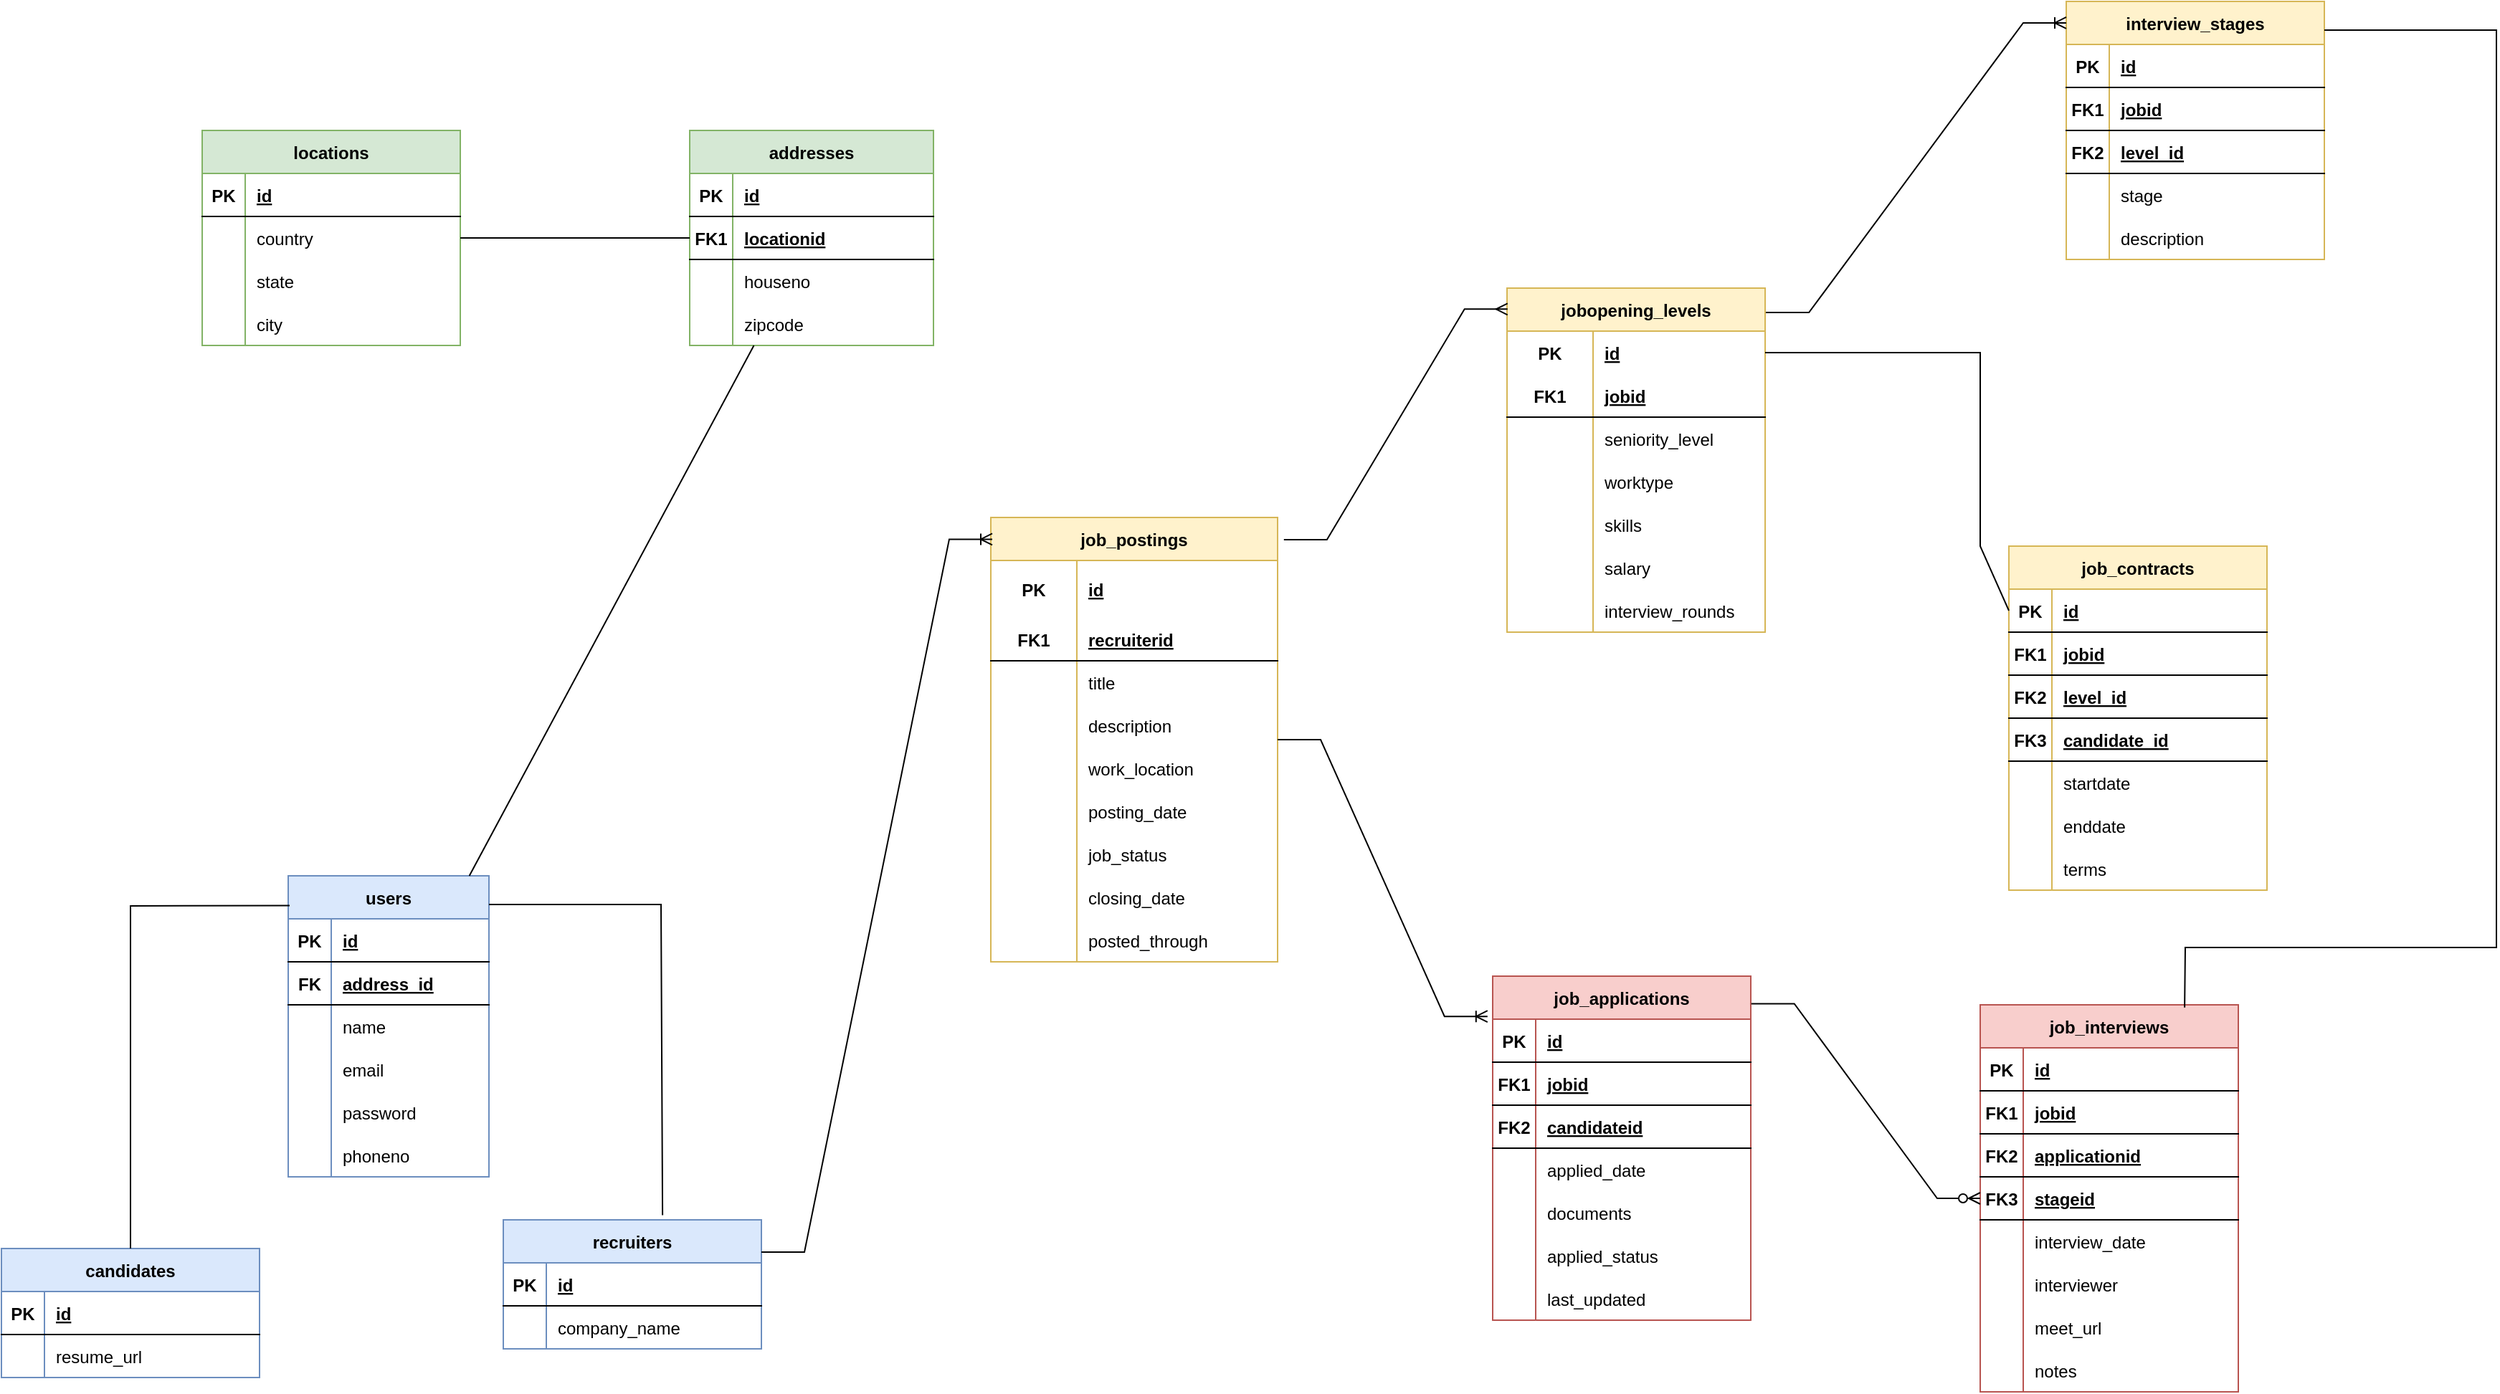 <mxfile version="20.7.4" type="device"><diagram id="xzEFpe1yb18v7zgwDI1p" name="Page-1"><mxGraphModel dx="3152" dy="1347" grid="1" gridSize="10" guides="1" tooltips="1" connect="1" arrows="1" fold="1" page="1" pageScale="1" pageWidth="850" pageHeight="1100" math="0" shadow="0"><root><mxCell id="0"/><mxCell id="1" parent="0"/><mxCell id="al9yc2maGybcSByiPpIi-1" value="users" style="shape=table;startSize=30;container=1;collapsible=1;childLayout=tableLayout;fixedRows=1;rowLines=0;fontStyle=1;align=center;resizeLast=1;fillColor=#dae8fc;strokeColor=#6c8ebf;" vertex="1" parent="1"><mxGeometry x="-620" y="630" width="140" height="210" as="geometry"/></mxCell><mxCell id="al9yc2maGybcSByiPpIi-2" value="" style="shape=tableRow;horizontal=0;startSize=0;swimlaneHead=0;swimlaneBody=0;fillColor=none;collapsible=0;dropTarget=0;points=[[0,0.5],[1,0.5]];portConstraint=eastwest;top=0;left=0;right=0;bottom=1;" vertex="1" parent="al9yc2maGybcSByiPpIi-1"><mxGeometry y="30" width="140" height="30" as="geometry"/></mxCell><mxCell id="al9yc2maGybcSByiPpIi-3" value="PK" style="shape=partialRectangle;connectable=0;fillColor=none;top=0;left=0;bottom=0;right=0;fontStyle=1;overflow=hidden;" vertex="1" parent="al9yc2maGybcSByiPpIi-2"><mxGeometry width="30" height="30" as="geometry"><mxRectangle width="30" height="30" as="alternateBounds"/></mxGeometry></mxCell><mxCell id="al9yc2maGybcSByiPpIi-4" value="id" style="shape=partialRectangle;connectable=0;fillColor=none;top=0;left=0;bottom=0;right=0;align=left;spacingLeft=6;fontStyle=5;overflow=hidden;" vertex="1" parent="al9yc2maGybcSByiPpIi-2"><mxGeometry x="30" width="110" height="30" as="geometry"><mxRectangle width="110" height="30" as="alternateBounds"/></mxGeometry></mxCell><mxCell id="al9yc2maGybcSByiPpIi-450" value="" style="shape=tableRow;horizontal=0;startSize=0;swimlaneHead=0;swimlaneBody=0;fillColor=none;collapsible=0;dropTarget=0;points=[[0,0.5],[1,0.5]];portConstraint=eastwest;top=0;left=0;right=0;bottom=1;" vertex="1" parent="al9yc2maGybcSByiPpIi-1"><mxGeometry y="60" width="140" height="30" as="geometry"/></mxCell><mxCell id="al9yc2maGybcSByiPpIi-451" value="FK" style="shape=partialRectangle;connectable=0;fillColor=none;top=0;left=0;bottom=0;right=0;fontStyle=1;overflow=hidden;" vertex="1" parent="al9yc2maGybcSByiPpIi-450"><mxGeometry width="30" height="30" as="geometry"><mxRectangle width="30" height="30" as="alternateBounds"/></mxGeometry></mxCell><mxCell id="al9yc2maGybcSByiPpIi-452" value="address_id" style="shape=partialRectangle;connectable=0;fillColor=none;top=0;left=0;bottom=0;right=0;align=left;spacingLeft=6;fontStyle=5;overflow=hidden;" vertex="1" parent="al9yc2maGybcSByiPpIi-450"><mxGeometry x="30" width="110" height="30" as="geometry"><mxRectangle width="110" height="30" as="alternateBounds"/></mxGeometry></mxCell><mxCell id="al9yc2maGybcSByiPpIi-8" value="" style="shape=tableRow;horizontal=0;startSize=0;swimlaneHead=0;swimlaneBody=0;fillColor=none;collapsible=0;dropTarget=0;points=[[0,0.5],[1,0.5]];portConstraint=eastwest;top=0;left=0;right=0;bottom=0;" vertex="1" parent="al9yc2maGybcSByiPpIi-1"><mxGeometry y="90" width="140" height="30" as="geometry"/></mxCell><mxCell id="al9yc2maGybcSByiPpIi-9" value="" style="shape=partialRectangle;connectable=0;fillColor=none;top=0;left=0;bottom=0;right=0;editable=1;overflow=hidden;" vertex="1" parent="al9yc2maGybcSByiPpIi-8"><mxGeometry width="30" height="30" as="geometry"><mxRectangle width="30" height="30" as="alternateBounds"/></mxGeometry></mxCell><mxCell id="al9yc2maGybcSByiPpIi-10" value="name" style="shape=partialRectangle;connectable=0;fillColor=none;top=0;left=0;bottom=0;right=0;align=left;spacingLeft=6;overflow=hidden;" vertex="1" parent="al9yc2maGybcSByiPpIi-8"><mxGeometry x="30" width="110" height="30" as="geometry"><mxRectangle width="110" height="30" as="alternateBounds"/></mxGeometry></mxCell><mxCell id="al9yc2maGybcSByiPpIi-11" value="" style="shape=tableRow;horizontal=0;startSize=0;swimlaneHead=0;swimlaneBody=0;fillColor=none;collapsible=0;dropTarget=0;points=[[0,0.5],[1,0.5]];portConstraint=eastwest;top=0;left=0;right=0;bottom=0;" vertex="1" parent="al9yc2maGybcSByiPpIi-1"><mxGeometry y="120" width="140" height="30" as="geometry"/></mxCell><mxCell id="al9yc2maGybcSByiPpIi-12" value="" style="shape=partialRectangle;connectable=0;fillColor=none;top=0;left=0;bottom=0;right=0;editable=1;overflow=hidden;" vertex="1" parent="al9yc2maGybcSByiPpIi-11"><mxGeometry width="30" height="30" as="geometry"><mxRectangle width="30" height="30" as="alternateBounds"/></mxGeometry></mxCell><mxCell id="al9yc2maGybcSByiPpIi-13" value="email" style="shape=partialRectangle;connectable=0;fillColor=none;top=0;left=0;bottom=0;right=0;align=left;spacingLeft=6;overflow=hidden;" vertex="1" parent="al9yc2maGybcSByiPpIi-11"><mxGeometry x="30" width="110" height="30" as="geometry"><mxRectangle width="110" height="30" as="alternateBounds"/></mxGeometry></mxCell><mxCell id="al9yc2maGybcSByiPpIi-14" value="" style="shape=tableRow;horizontal=0;startSize=0;swimlaneHead=0;swimlaneBody=0;fillColor=none;collapsible=0;dropTarget=0;points=[[0,0.5],[1,0.5]];portConstraint=eastwest;top=0;left=0;right=0;bottom=0;" vertex="1" parent="al9yc2maGybcSByiPpIi-1"><mxGeometry y="150" width="140" height="30" as="geometry"/></mxCell><mxCell id="al9yc2maGybcSByiPpIi-15" value="" style="shape=partialRectangle;connectable=0;fillColor=none;top=0;left=0;bottom=0;right=0;editable=1;overflow=hidden;" vertex="1" parent="al9yc2maGybcSByiPpIi-14"><mxGeometry width="30" height="30" as="geometry"><mxRectangle width="30" height="30" as="alternateBounds"/></mxGeometry></mxCell><mxCell id="al9yc2maGybcSByiPpIi-16" value="password" style="shape=partialRectangle;connectable=0;fillColor=none;top=0;left=0;bottom=0;right=0;align=left;spacingLeft=6;overflow=hidden;" vertex="1" parent="al9yc2maGybcSByiPpIi-14"><mxGeometry x="30" width="110" height="30" as="geometry"><mxRectangle width="110" height="30" as="alternateBounds"/></mxGeometry></mxCell><mxCell id="al9yc2maGybcSByiPpIi-17" value="" style="shape=tableRow;horizontal=0;startSize=0;swimlaneHead=0;swimlaneBody=0;fillColor=none;collapsible=0;dropTarget=0;points=[[0,0.5],[1,0.5]];portConstraint=eastwest;top=0;left=0;right=0;bottom=0;" vertex="1" parent="al9yc2maGybcSByiPpIi-1"><mxGeometry y="180" width="140" height="30" as="geometry"/></mxCell><mxCell id="al9yc2maGybcSByiPpIi-18" value="" style="shape=partialRectangle;connectable=0;fillColor=none;top=0;left=0;bottom=0;right=0;editable=1;overflow=hidden;" vertex="1" parent="al9yc2maGybcSByiPpIi-17"><mxGeometry width="30" height="30" as="geometry"><mxRectangle width="30" height="30" as="alternateBounds"/></mxGeometry></mxCell><mxCell id="al9yc2maGybcSByiPpIi-19" value="phoneno" style="shape=partialRectangle;connectable=0;fillColor=none;top=0;left=0;bottom=0;right=0;align=left;spacingLeft=6;overflow=hidden;" vertex="1" parent="al9yc2maGybcSByiPpIi-17"><mxGeometry x="30" width="110" height="30" as="geometry"><mxRectangle width="110" height="30" as="alternateBounds"/></mxGeometry></mxCell><mxCell id="al9yc2maGybcSByiPpIi-23" value="job_postings" style="shape=table;startSize=30;container=1;collapsible=1;childLayout=tableLayout;fixedRows=1;rowLines=0;fontStyle=1;align=center;resizeLast=1;fillColor=#fff2cc;strokeColor=#d6b656;" vertex="1" parent="1"><mxGeometry x="-130" y="380" width="200" height="310" as="geometry"/></mxCell><mxCell id="al9yc2maGybcSByiPpIi-24" value="" style="shape=tableRow;horizontal=0;startSize=0;swimlaneHead=0;swimlaneBody=0;fillColor=none;collapsible=0;dropTarget=0;points=[[0,0.5],[1,0.5]];portConstraint=eastwest;top=0;left=0;right=0;bottom=0;" vertex="1" parent="al9yc2maGybcSByiPpIi-23"><mxGeometry y="30" width="200" height="40" as="geometry"/></mxCell><mxCell id="al9yc2maGybcSByiPpIi-25" value="PK" style="shape=partialRectangle;connectable=0;fillColor=none;top=0;left=0;bottom=0;right=0;fontStyle=1;overflow=hidden;" vertex="1" parent="al9yc2maGybcSByiPpIi-24"><mxGeometry width="60" height="40" as="geometry"><mxRectangle width="60" height="40" as="alternateBounds"/></mxGeometry></mxCell><mxCell id="al9yc2maGybcSByiPpIi-26" value="id" style="shape=partialRectangle;connectable=0;fillColor=none;top=0;left=0;bottom=0;right=0;align=left;spacingLeft=6;fontStyle=5;overflow=hidden;" vertex="1" parent="al9yc2maGybcSByiPpIi-24"><mxGeometry x="60" width="140" height="40" as="geometry"><mxRectangle width="140" height="40" as="alternateBounds"/></mxGeometry></mxCell><mxCell id="al9yc2maGybcSByiPpIi-27" value="" style="shape=tableRow;horizontal=0;startSize=0;swimlaneHead=0;swimlaneBody=0;fillColor=none;collapsible=0;dropTarget=0;points=[[0,0.5],[1,0.5]];portConstraint=eastwest;top=0;left=0;right=0;bottom=1;" vertex="1" parent="al9yc2maGybcSByiPpIi-23"><mxGeometry y="70" width="200" height="30" as="geometry"/></mxCell><mxCell id="al9yc2maGybcSByiPpIi-28" value="FK1" style="shape=partialRectangle;connectable=0;fillColor=none;top=0;left=0;bottom=0;right=0;fontStyle=1;overflow=hidden;" vertex="1" parent="al9yc2maGybcSByiPpIi-27"><mxGeometry width="60" height="30" as="geometry"><mxRectangle width="60" height="30" as="alternateBounds"/></mxGeometry></mxCell><mxCell id="al9yc2maGybcSByiPpIi-29" value="recruiterid" style="shape=partialRectangle;connectable=0;fillColor=none;top=0;left=0;bottom=0;right=0;align=left;spacingLeft=6;fontStyle=5;overflow=hidden;" vertex="1" parent="al9yc2maGybcSByiPpIi-27"><mxGeometry x="60" width="140" height="30" as="geometry"><mxRectangle width="140" height="30" as="alternateBounds"/></mxGeometry></mxCell><mxCell id="al9yc2maGybcSByiPpIi-30" value="" style="shape=tableRow;horizontal=0;startSize=0;swimlaneHead=0;swimlaneBody=0;fillColor=none;collapsible=0;dropTarget=0;points=[[0,0.5],[1,0.5]];portConstraint=eastwest;top=0;left=0;right=0;bottom=0;" vertex="1" parent="al9yc2maGybcSByiPpIi-23"><mxGeometry y="100" width="200" height="30" as="geometry"/></mxCell><mxCell id="al9yc2maGybcSByiPpIi-31" value="" style="shape=partialRectangle;connectable=0;fillColor=none;top=0;left=0;bottom=0;right=0;editable=1;overflow=hidden;" vertex="1" parent="al9yc2maGybcSByiPpIi-30"><mxGeometry width="60" height="30" as="geometry"><mxRectangle width="60" height="30" as="alternateBounds"/></mxGeometry></mxCell><mxCell id="al9yc2maGybcSByiPpIi-32" value="title" style="shape=partialRectangle;connectable=0;fillColor=none;top=0;left=0;bottom=0;right=0;align=left;spacingLeft=6;overflow=hidden;" vertex="1" parent="al9yc2maGybcSByiPpIi-30"><mxGeometry x="60" width="140" height="30" as="geometry"><mxRectangle width="140" height="30" as="alternateBounds"/></mxGeometry></mxCell><mxCell id="al9yc2maGybcSByiPpIi-33" value="" style="shape=tableRow;horizontal=0;startSize=0;swimlaneHead=0;swimlaneBody=0;fillColor=none;collapsible=0;dropTarget=0;points=[[0,0.5],[1,0.5]];portConstraint=eastwest;top=0;left=0;right=0;bottom=0;" vertex="1" parent="al9yc2maGybcSByiPpIi-23"><mxGeometry y="130" width="200" height="30" as="geometry"/></mxCell><mxCell id="al9yc2maGybcSByiPpIi-34" value="" style="shape=partialRectangle;connectable=0;fillColor=none;top=0;left=0;bottom=0;right=0;editable=1;overflow=hidden;" vertex="1" parent="al9yc2maGybcSByiPpIi-33"><mxGeometry width="60" height="30" as="geometry"><mxRectangle width="60" height="30" as="alternateBounds"/></mxGeometry></mxCell><mxCell id="al9yc2maGybcSByiPpIi-35" value="description" style="shape=partialRectangle;connectable=0;fillColor=none;top=0;left=0;bottom=0;right=0;align=left;spacingLeft=6;overflow=hidden;" vertex="1" parent="al9yc2maGybcSByiPpIi-33"><mxGeometry x="60" width="140" height="30" as="geometry"><mxRectangle width="140" height="30" as="alternateBounds"/></mxGeometry></mxCell><mxCell id="al9yc2maGybcSByiPpIi-48" value="" style="shape=tableRow;horizontal=0;startSize=0;swimlaneHead=0;swimlaneBody=0;fillColor=none;collapsible=0;dropTarget=0;points=[[0,0.5],[1,0.5]];portConstraint=eastwest;top=0;left=0;right=0;bottom=0;" vertex="1" parent="al9yc2maGybcSByiPpIi-23"><mxGeometry y="160" width="200" height="30" as="geometry"/></mxCell><mxCell id="al9yc2maGybcSByiPpIi-49" value="" style="shape=partialRectangle;connectable=0;fillColor=none;top=0;left=0;bottom=0;right=0;editable=1;overflow=hidden;" vertex="1" parent="al9yc2maGybcSByiPpIi-48"><mxGeometry width="60" height="30" as="geometry"><mxRectangle width="60" height="30" as="alternateBounds"/></mxGeometry></mxCell><mxCell id="al9yc2maGybcSByiPpIi-50" value="work_location" style="shape=partialRectangle;connectable=0;fillColor=none;top=0;left=0;bottom=0;right=0;align=left;spacingLeft=6;overflow=hidden;" vertex="1" parent="al9yc2maGybcSByiPpIi-48"><mxGeometry x="60" width="140" height="30" as="geometry"><mxRectangle width="140" height="30" as="alternateBounds"/></mxGeometry></mxCell><mxCell id="al9yc2maGybcSByiPpIi-36" value="" style="shape=tableRow;horizontal=0;startSize=0;swimlaneHead=0;swimlaneBody=0;fillColor=none;collapsible=0;dropTarget=0;points=[[0,0.5],[1,0.5]];portConstraint=eastwest;top=0;left=0;right=0;bottom=0;" vertex="1" parent="al9yc2maGybcSByiPpIi-23"><mxGeometry y="190" width="200" height="30" as="geometry"/></mxCell><mxCell id="al9yc2maGybcSByiPpIi-37" value="" style="shape=partialRectangle;connectable=0;fillColor=none;top=0;left=0;bottom=0;right=0;editable=1;overflow=hidden;" vertex="1" parent="al9yc2maGybcSByiPpIi-36"><mxGeometry width="60" height="30" as="geometry"><mxRectangle width="60" height="30" as="alternateBounds"/></mxGeometry></mxCell><mxCell id="al9yc2maGybcSByiPpIi-38" value="posting_date" style="shape=partialRectangle;connectable=0;fillColor=none;top=0;left=0;bottom=0;right=0;align=left;spacingLeft=6;overflow=hidden;" vertex="1" parent="al9yc2maGybcSByiPpIi-36"><mxGeometry x="60" width="140" height="30" as="geometry"><mxRectangle width="140" height="30" as="alternateBounds"/></mxGeometry></mxCell><mxCell id="al9yc2maGybcSByiPpIi-39" value="" style="shape=tableRow;horizontal=0;startSize=0;swimlaneHead=0;swimlaneBody=0;fillColor=none;collapsible=0;dropTarget=0;points=[[0,0.5],[1,0.5]];portConstraint=eastwest;top=0;left=0;right=0;bottom=0;" vertex="1" parent="al9yc2maGybcSByiPpIi-23"><mxGeometry y="220" width="200" height="30" as="geometry"/></mxCell><mxCell id="al9yc2maGybcSByiPpIi-40" value="" style="shape=partialRectangle;connectable=0;fillColor=none;top=0;left=0;bottom=0;right=0;editable=1;overflow=hidden;" vertex="1" parent="al9yc2maGybcSByiPpIi-39"><mxGeometry width="60" height="30" as="geometry"><mxRectangle width="60" height="30" as="alternateBounds"/></mxGeometry></mxCell><mxCell id="al9yc2maGybcSByiPpIi-41" value="job_status" style="shape=partialRectangle;connectable=0;fillColor=none;top=0;left=0;bottom=0;right=0;align=left;spacingLeft=6;overflow=hidden;" vertex="1" parent="al9yc2maGybcSByiPpIi-39"><mxGeometry x="60" width="140" height="30" as="geometry"><mxRectangle width="140" height="30" as="alternateBounds"/></mxGeometry></mxCell><mxCell id="al9yc2maGybcSByiPpIi-396" value="" style="shape=tableRow;horizontal=0;startSize=0;swimlaneHead=0;swimlaneBody=0;fillColor=none;collapsible=0;dropTarget=0;points=[[0,0.5],[1,0.5]];portConstraint=eastwest;top=0;left=0;right=0;bottom=0;" vertex="1" parent="al9yc2maGybcSByiPpIi-23"><mxGeometry y="250" width="200" height="30" as="geometry"/></mxCell><mxCell id="al9yc2maGybcSByiPpIi-397" value="" style="shape=partialRectangle;connectable=0;fillColor=none;top=0;left=0;bottom=0;right=0;editable=1;overflow=hidden;" vertex="1" parent="al9yc2maGybcSByiPpIi-396"><mxGeometry width="60" height="30" as="geometry"><mxRectangle width="60" height="30" as="alternateBounds"/></mxGeometry></mxCell><mxCell id="al9yc2maGybcSByiPpIi-398" value="closing_date" style="shape=partialRectangle;connectable=0;fillColor=none;top=0;left=0;bottom=0;right=0;align=left;spacingLeft=6;overflow=hidden;" vertex="1" parent="al9yc2maGybcSByiPpIi-396"><mxGeometry x="60" width="140" height="30" as="geometry"><mxRectangle width="140" height="30" as="alternateBounds"/></mxGeometry></mxCell><mxCell id="al9yc2maGybcSByiPpIi-70" value="" style="shape=tableRow;horizontal=0;startSize=0;swimlaneHead=0;swimlaneBody=0;fillColor=none;collapsible=0;dropTarget=0;points=[[0,0.5],[1,0.5]];portConstraint=eastwest;top=0;left=0;right=0;bottom=0;" vertex="1" parent="al9yc2maGybcSByiPpIi-23"><mxGeometry y="280" width="200" height="30" as="geometry"/></mxCell><mxCell id="al9yc2maGybcSByiPpIi-71" value="" style="shape=partialRectangle;connectable=0;fillColor=none;top=0;left=0;bottom=0;right=0;editable=1;overflow=hidden;" vertex="1" parent="al9yc2maGybcSByiPpIi-70"><mxGeometry width="60" height="30" as="geometry"><mxRectangle width="60" height="30" as="alternateBounds"/></mxGeometry></mxCell><mxCell id="al9yc2maGybcSByiPpIi-72" value="posted_through" style="shape=partialRectangle;connectable=0;fillColor=none;top=0;left=0;bottom=0;right=0;align=left;spacingLeft=6;overflow=hidden;" vertex="1" parent="al9yc2maGybcSByiPpIi-70"><mxGeometry x="60" width="140" height="30" as="geometry"><mxRectangle width="140" height="30" as="alternateBounds"/></mxGeometry></mxCell><mxCell id="al9yc2maGybcSByiPpIi-51" value="jobopening_levels" style="shape=table;startSize=30;container=1;collapsible=1;childLayout=tableLayout;fixedRows=1;rowLines=0;fontStyle=1;align=center;resizeLast=1;fillColor=#fff2cc;strokeColor=#d6b656;" vertex="1" parent="1"><mxGeometry x="230" y="220" width="180" height="240" as="geometry"/></mxCell><mxCell id="al9yc2maGybcSByiPpIi-52" value="" style="shape=tableRow;horizontal=0;startSize=0;swimlaneHead=0;swimlaneBody=0;fillColor=none;collapsible=0;dropTarget=0;points=[[0,0.5],[1,0.5]];portConstraint=eastwest;top=0;left=0;right=0;bottom=0;" vertex="1" parent="al9yc2maGybcSByiPpIi-51"><mxGeometry y="30" width="180" height="30" as="geometry"/></mxCell><mxCell id="al9yc2maGybcSByiPpIi-53" value="PK" style="shape=partialRectangle;connectable=0;fillColor=none;top=0;left=0;bottom=0;right=0;fontStyle=1;overflow=hidden;" vertex="1" parent="al9yc2maGybcSByiPpIi-52"><mxGeometry width="60" height="30" as="geometry"><mxRectangle width="60" height="30" as="alternateBounds"/></mxGeometry></mxCell><mxCell id="al9yc2maGybcSByiPpIi-54" value="id" style="shape=partialRectangle;connectable=0;fillColor=none;top=0;left=0;bottom=0;right=0;align=left;spacingLeft=6;fontStyle=5;overflow=hidden;" vertex="1" parent="al9yc2maGybcSByiPpIi-52"><mxGeometry x="60" width="120" height="30" as="geometry"><mxRectangle width="120" height="30" as="alternateBounds"/></mxGeometry></mxCell><mxCell id="al9yc2maGybcSByiPpIi-55" value="" style="shape=tableRow;horizontal=0;startSize=0;swimlaneHead=0;swimlaneBody=0;fillColor=none;collapsible=0;dropTarget=0;points=[[0,0.5],[1,0.5]];portConstraint=eastwest;top=0;left=0;right=0;bottom=1;" vertex="1" parent="al9yc2maGybcSByiPpIi-51"><mxGeometry y="60" width="180" height="30" as="geometry"/></mxCell><mxCell id="al9yc2maGybcSByiPpIi-56" value="FK1" style="shape=partialRectangle;connectable=0;fillColor=none;top=0;left=0;bottom=0;right=0;fontStyle=1;overflow=hidden;" vertex="1" parent="al9yc2maGybcSByiPpIi-55"><mxGeometry width="60" height="30" as="geometry"><mxRectangle width="60" height="30" as="alternateBounds"/></mxGeometry></mxCell><mxCell id="al9yc2maGybcSByiPpIi-57" value="jobid" style="shape=partialRectangle;connectable=0;fillColor=none;top=0;left=0;bottom=0;right=0;align=left;spacingLeft=6;fontStyle=5;overflow=hidden;" vertex="1" parent="al9yc2maGybcSByiPpIi-55"><mxGeometry x="60" width="120" height="30" as="geometry"><mxRectangle width="120" height="30" as="alternateBounds"/></mxGeometry></mxCell><mxCell id="al9yc2maGybcSByiPpIi-58" value="" style="shape=tableRow;horizontal=0;startSize=0;swimlaneHead=0;swimlaneBody=0;fillColor=none;collapsible=0;dropTarget=0;points=[[0,0.5],[1,0.5]];portConstraint=eastwest;top=0;left=0;right=0;bottom=0;" vertex="1" parent="al9yc2maGybcSByiPpIi-51"><mxGeometry y="90" width="180" height="30" as="geometry"/></mxCell><mxCell id="al9yc2maGybcSByiPpIi-59" value="" style="shape=partialRectangle;connectable=0;fillColor=none;top=0;left=0;bottom=0;right=0;editable=1;overflow=hidden;" vertex="1" parent="al9yc2maGybcSByiPpIi-58"><mxGeometry width="60" height="30" as="geometry"><mxRectangle width="60" height="30" as="alternateBounds"/></mxGeometry></mxCell><mxCell id="al9yc2maGybcSByiPpIi-60" value="seniority_level" style="shape=partialRectangle;connectable=0;fillColor=none;top=0;left=0;bottom=0;right=0;align=left;spacingLeft=6;overflow=hidden;" vertex="1" parent="al9yc2maGybcSByiPpIi-58"><mxGeometry x="60" width="120" height="30" as="geometry"><mxRectangle width="120" height="30" as="alternateBounds"/></mxGeometry></mxCell><mxCell id="al9yc2maGybcSByiPpIi-387" value="" style="shape=tableRow;horizontal=0;startSize=0;swimlaneHead=0;swimlaneBody=0;fillColor=none;collapsible=0;dropTarget=0;points=[[0,0.5],[1,0.5]];portConstraint=eastwest;top=0;left=0;right=0;bottom=0;" vertex="1" parent="al9yc2maGybcSByiPpIi-51"><mxGeometry y="120" width="180" height="30" as="geometry"/></mxCell><mxCell id="al9yc2maGybcSByiPpIi-388" value="" style="shape=partialRectangle;connectable=0;fillColor=none;top=0;left=0;bottom=0;right=0;editable=1;overflow=hidden;" vertex="1" parent="al9yc2maGybcSByiPpIi-387"><mxGeometry width="60" height="30" as="geometry"><mxRectangle width="60" height="30" as="alternateBounds"/></mxGeometry></mxCell><mxCell id="al9yc2maGybcSByiPpIi-389" value="worktype" style="shape=partialRectangle;connectable=0;fillColor=none;top=0;left=0;bottom=0;right=0;align=left;spacingLeft=6;overflow=hidden;" vertex="1" parent="al9yc2maGybcSByiPpIi-387"><mxGeometry x="60" width="120" height="30" as="geometry"><mxRectangle width="120" height="30" as="alternateBounds"/></mxGeometry></mxCell><mxCell id="al9yc2maGybcSByiPpIi-64" value="" style="shape=tableRow;horizontal=0;startSize=0;swimlaneHead=0;swimlaneBody=0;fillColor=none;collapsible=0;dropTarget=0;points=[[0,0.5],[1,0.5]];portConstraint=eastwest;top=0;left=0;right=0;bottom=0;" vertex="1" parent="al9yc2maGybcSByiPpIi-51"><mxGeometry y="150" width="180" height="30" as="geometry"/></mxCell><mxCell id="al9yc2maGybcSByiPpIi-65" value="" style="shape=partialRectangle;connectable=0;fillColor=none;top=0;left=0;bottom=0;right=0;editable=1;overflow=hidden;" vertex="1" parent="al9yc2maGybcSByiPpIi-64"><mxGeometry width="60" height="30" as="geometry"><mxRectangle width="60" height="30" as="alternateBounds"/></mxGeometry></mxCell><mxCell id="al9yc2maGybcSByiPpIi-66" value="skills" style="shape=partialRectangle;connectable=0;fillColor=none;top=0;left=0;bottom=0;right=0;align=left;spacingLeft=6;overflow=hidden;" vertex="1" parent="al9yc2maGybcSByiPpIi-64"><mxGeometry x="60" width="120" height="30" as="geometry"><mxRectangle width="120" height="30" as="alternateBounds"/></mxGeometry></mxCell><mxCell id="al9yc2maGybcSByiPpIi-61" value="" style="shape=tableRow;horizontal=0;startSize=0;swimlaneHead=0;swimlaneBody=0;fillColor=none;collapsible=0;dropTarget=0;points=[[0,0.5],[1,0.5]];portConstraint=eastwest;top=0;left=0;right=0;bottom=0;" vertex="1" parent="al9yc2maGybcSByiPpIi-51"><mxGeometry y="180" width="180" height="30" as="geometry"/></mxCell><mxCell id="al9yc2maGybcSByiPpIi-62" value="" style="shape=partialRectangle;connectable=0;fillColor=none;top=0;left=0;bottom=0;right=0;editable=1;overflow=hidden;" vertex="1" parent="al9yc2maGybcSByiPpIi-61"><mxGeometry width="60" height="30" as="geometry"><mxRectangle width="60" height="30" as="alternateBounds"/></mxGeometry></mxCell><mxCell id="al9yc2maGybcSByiPpIi-63" value="salary" style="shape=partialRectangle;connectable=0;fillColor=none;top=0;left=0;bottom=0;right=0;align=left;spacingLeft=6;overflow=hidden;" vertex="1" parent="al9yc2maGybcSByiPpIi-61"><mxGeometry x="60" width="120" height="30" as="geometry"><mxRectangle width="120" height="30" as="alternateBounds"/></mxGeometry></mxCell><mxCell id="al9yc2maGybcSByiPpIi-67" value="" style="shape=tableRow;horizontal=0;startSize=0;swimlaneHead=0;swimlaneBody=0;fillColor=none;collapsible=0;dropTarget=0;points=[[0,0.5],[1,0.5]];portConstraint=eastwest;top=0;left=0;right=0;bottom=0;" vertex="1" parent="al9yc2maGybcSByiPpIi-51"><mxGeometry y="210" width="180" height="30" as="geometry"/></mxCell><mxCell id="al9yc2maGybcSByiPpIi-68" value="" style="shape=partialRectangle;connectable=0;fillColor=none;top=0;left=0;bottom=0;right=0;editable=1;overflow=hidden;" vertex="1" parent="al9yc2maGybcSByiPpIi-67"><mxGeometry width="60" height="30" as="geometry"><mxRectangle width="60" height="30" as="alternateBounds"/></mxGeometry></mxCell><mxCell id="al9yc2maGybcSByiPpIi-69" value="interview_rounds" style="shape=partialRectangle;connectable=0;fillColor=none;top=0;left=0;bottom=0;right=0;align=left;spacingLeft=6;overflow=hidden;" vertex="1" parent="al9yc2maGybcSByiPpIi-67"><mxGeometry x="60" width="120" height="30" as="geometry"><mxRectangle width="120" height="30" as="alternateBounds"/></mxGeometry></mxCell><mxCell id="al9yc2maGybcSByiPpIi-82" value="addresses" style="shape=table;startSize=30;container=1;collapsible=1;childLayout=tableLayout;fixedRows=1;rowLines=0;fontStyle=1;align=center;resizeLast=1;fillColor=#d5e8d4;strokeColor=#82b366;" vertex="1" parent="1"><mxGeometry x="-340" y="110" width="170" height="150" as="geometry"/></mxCell><mxCell id="al9yc2maGybcSByiPpIi-83" value="" style="shape=tableRow;horizontal=0;startSize=0;swimlaneHead=0;swimlaneBody=0;fillColor=none;collapsible=0;dropTarget=0;points=[[0,0.5],[1,0.5]];portConstraint=eastwest;top=0;left=0;right=0;bottom=1;" vertex="1" parent="al9yc2maGybcSByiPpIi-82"><mxGeometry y="30" width="170" height="30" as="geometry"/></mxCell><mxCell id="al9yc2maGybcSByiPpIi-84" value="PK" style="shape=partialRectangle;connectable=0;fillColor=none;top=0;left=0;bottom=0;right=0;fontStyle=1;overflow=hidden;" vertex="1" parent="al9yc2maGybcSByiPpIi-83"><mxGeometry width="30" height="30" as="geometry"><mxRectangle width="30" height="30" as="alternateBounds"/></mxGeometry></mxCell><mxCell id="al9yc2maGybcSByiPpIi-85" value="id" style="shape=partialRectangle;connectable=0;fillColor=none;top=0;left=0;bottom=0;right=0;align=left;spacingLeft=6;fontStyle=5;overflow=hidden;" vertex="1" parent="al9yc2maGybcSByiPpIi-83"><mxGeometry x="30" width="140" height="30" as="geometry"><mxRectangle width="140" height="30" as="alternateBounds"/></mxGeometry></mxCell><mxCell id="al9yc2maGybcSByiPpIi-95" value="" style="shape=tableRow;horizontal=0;startSize=0;swimlaneHead=0;swimlaneBody=0;fillColor=none;collapsible=0;dropTarget=0;points=[[0,0.5],[1,0.5]];portConstraint=eastwest;top=0;left=0;right=0;bottom=1;" vertex="1" parent="al9yc2maGybcSByiPpIi-82"><mxGeometry y="60" width="170" height="30" as="geometry"/></mxCell><mxCell id="al9yc2maGybcSByiPpIi-96" value="FK1" style="shape=partialRectangle;connectable=0;fillColor=none;top=0;left=0;bottom=0;right=0;fontStyle=1;overflow=hidden;" vertex="1" parent="al9yc2maGybcSByiPpIi-95"><mxGeometry width="30" height="30" as="geometry"><mxRectangle width="30" height="30" as="alternateBounds"/></mxGeometry></mxCell><mxCell id="al9yc2maGybcSByiPpIi-97" value="locationid" style="shape=partialRectangle;connectable=0;fillColor=none;top=0;left=0;bottom=0;right=0;align=left;spacingLeft=6;fontStyle=5;overflow=hidden;" vertex="1" parent="al9yc2maGybcSByiPpIi-95"><mxGeometry x="30" width="140" height="30" as="geometry"><mxRectangle width="140" height="30" as="alternateBounds"/></mxGeometry></mxCell><mxCell id="al9yc2maGybcSByiPpIi-86" value="" style="shape=tableRow;horizontal=0;startSize=0;swimlaneHead=0;swimlaneBody=0;fillColor=none;collapsible=0;dropTarget=0;points=[[0,0.5],[1,0.5]];portConstraint=eastwest;top=0;left=0;right=0;bottom=0;" vertex="1" parent="al9yc2maGybcSByiPpIi-82"><mxGeometry y="90" width="170" height="30" as="geometry"/></mxCell><mxCell id="al9yc2maGybcSByiPpIi-87" value="" style="shape=partialRectangle;connectable=0;fillColor=none;top=0;left=0;bottom=0;right=0;editable=1;overflow=hidden;" vertex="1" parent="al9yc2maGybcSByiPpIi-86"><mxGeometry width="30" height="30" as="geometry"><mxRectangle width="30" height="30" as="alternateBounds"/></mxGeometry></mxCell><mxCell id="al9yc2maGybcSByiPpIi-88" value="houseno" style="shape=partialRectangle;connectable=0;fillColor=none;top=0;left=0;bottom=0;right=0;align=left;spacingLeft=6;overflow=hidden;" vertex="1" parent="al9yc2maGybcSByiPpIi-86"><mxGeometry x="30" width="140" height="30" as="geometry"><mxRectangle width="140" height="30" as="alternateBounds"/></mxGeometry></mxCell><mxCell id="al9yc2maGybcSByiPpIi-92" value="" style="shape=tableRow;horizontal=0;startSize=0;swimlaneHead=0;swimlaneBody=0;fillColor=none;collapsible=0;dropTarget=0;points=[[0,0.5],[1,0.5]];portConstraint=eastwest;top=0;left=0;right=0;bottom=0;" vertex="1" parent="al9yc2maGybcSByiPpIi-82"><mxGeometry y="120" width="170" height="30" as="geometry"/></mxCell><mxCell id="al9yc2maGybcSByiPpIi-93" value="" style="shape=partialRectangle;connectable=0;fillColor=none;top=0;left=0;bottom=0;right=0;editable=1;overflow=hidden;" vertex="1" parent="al9yc2maGybcSByiPpIi-92"><mxGeometry width="30" height="30" as="geometry"><mxRectangle width="30" height="30" as="alternateBounds"/></mxGeometry></mxCell><mxCell id="al9yc2maGybcSByiPpIi-94" value="zipcode" style="shape=partialRectangle;connectable=0;fillColor=none;top=0;left=0;bottom=0;right=0;align=left;spacingLeft=6;overflow=hidden;" vertex="1" parent="al9yc2maGybcSByiPpIi-92"><mxGeometry x="30" width="140" height="30" as="geometry"><mxRectangle width="140" height="30" as="alternateBounds"/></mxGeometry></mxCell><mxCell id="al9yc2maGybcSByiPpIi-133" value="locations" style="shape=table;startSize=30;container=1;collapsible=1;childLayout=tableLayout;fixedRows=1;rowLines=0;fontStyle=1;align=center;resizeLast=1;fillColor=#d5e8d4;strokeColor=#82b366;" vertex="1" parent="1"><mxGeometry x="-680" y="110" width="180" height="150" as="geometry"/></mxCell><mxCell id="al9yc2maGybcSByiPpIi-134" value="" style="shape=tableRow;horizontal=0;startSize=0;swimlaneHead=0;swimlaneBody=0;fillColor=none;collapsible=0;dropTarget=0;points=[[0,0.5],[1,0.5]];portConstraint=eastwest;top=0;left=0;right=0;bottom=1;" vertex="1" parent="al9yc2maGybcSByiPpIi-133"><mxGeometry y="30" width="180" height="30" as="geometry"/></mxCell><mxCell id="al9yc2maGybcSByiPpIi-135" value="PK" style="shape=partialRectangle;connectable=0;fillColor=none;top=0;left=0;bottom=0;right=0;fontStyle=1;overflow=hidden;" vertex="1" parent="al9yc2maGybcSByiPpIi-134"><mxGeometry width="30" height="30" as="geometry"><mxRectangle width="30" height="30" as="alternateBounds"/></mxGeometry></mxCell><mxCell id="al9yc2maGybcSByiPpIi-136" value="id" style="shape=partialRectangle;connectable=0;fillColor=none;top=0;left=0;bottom=0;right=0;align=left;spacingLeft=6;fontStyle=5;overflow=hidden;" vertex="1" parent="al9yc2maGybcSByiPpIi-134"><mxGeometry x="30" width="150" height="30" as="geometry"><mxRectangle width="150" height="30" as="alternateBounds"/></mxGeometry></mxCell><mxCell id="al9yc2maGybcSByiPpIi-137" value="" style="shape=tableRow;horizontal=0;startSize=0;swimlaneHead=0;swimlaneBody=0;fillColor=none;collapsible=0;dropTarget=0;points=[[0,0.5],[1,0.5]];portConstraint=eastwest;top=0;left=0;right=0;bottom=0;" vertex="1" parent="al9yc2maGybcSByiPpIi-133"><mxGeometry y="60" width="180" height="30" as="geometry"/></mxCell><mxCell id="al9yc2maGybcSByiPpIi-138" value="" style="shape=partialRectangle;connectable=0;fillColor=none;top=0;left=0;bottom=0;right=0;editable=1;overflow=hidden;" vertex="1" parent="al9yc2maGybcSByiPpIi-137"><mxGeometry width="30" height="30" as="geometry"><mxRectangle width="30" height="30" as="alternateBounds"/></mxGeometry></mxCell><mxCell id="al9yc2maGybcSByiPpIi-139" value="country" style="shape=partialRectangle;connectable=0;fillColor=none;top=0;left=0;bottom=0;right=0;align=left;spacingLeft=6;overflow=hidden;" vertex="1" parent="al9yc2maGybcSByiPpIi-137"><mxGeometry x="30" width="150" height="30" as="geometry"><mxRectangle width="150" height="30" as="alternateBounds"/></mxGeometry></mxCell><mxCell id="al9yc2maGybcSByiPpIi-304" value="" style="shape=tableRow;horizontal=0;startSize=0;swimlaneHead=0;swimlaneBody=0;fillColor=none;collapsible=0;dropTarget=0;points=[[0,0.5],[1,0.5]];portConstraint=eastwest;top=0;left=0;right=0;bottom=0;" vertex="1" parent="al9yc2maGybcSByiPpIi-133"><mxGeometry y="90" width="180" height="30" as="geometry"/></mxCell><mxCell id="al9yc2maGybcSByiPpIi-305" value="" style="shape=partialRectangle;connectable=0;fillColor=none;top=0;left=0;bottom=0;right=0;editable=1;overflow=hidden;" vertex="1" parent="al9yc2maGybcSByiPpIi-304"><mxGeometry width="30" height="30" as="geometry"><mxRectangle width="30" height="30" as="alternateBounds"/></mxGeometry></mxCell><mxCell id="al9yc2maGybcSByiPpIi-306" value="state" style="shape=partialRectangle;connectable=0;fillColor=none;top=0;left=0;bottom=0;right=0;align=left;spacingLeft=6;overflow=hidden;" vertex="1" parent="al9yc2maGybcSByiPpIi-304"><mxGeometry x="30" width="150" height="30" as="geometry"><mxRectangle width="150" height="30" as="alternateBounds"/></mxGeometry></mxCell><mxCell id="al9yc2maGybcSByiPpIi-307" value="" style="shape=tableRow;horizontal=0;startSize=0;swimlaneHead=0;swimlaneBody=0;fillColor=none;collapsible=0;dropTarget=0;points=[[0,0.5],[1,0.5]];portConstraint=eastwest;top=0;left=0;right=0;bottom=0;" vertex="1" parent="al9yc2maGybcSByiPpIi-133"><mxGeometry y="120" width="180" height="30" as="geometry"/></mxCell><mxCell id="al9yc2maGybcSByiPpIi-308" value="" style="shape=partialRectangle;connectable=0;fillColor=none;top=0;left=0;bottom=0;right=0;editable=1;overflow=hidden;" vertex="1" parent="al9yc2maGybcSByiPpIi-307"><mxGeometry width="30" height="30" as="geometry"><mxRectangle width="30" height="30" as="alternateBounds"/></mxGeometry></mxCell><mxCell id="al9yc2maGybcSByiPpIi-309" value="city" style="shape=partialRectangle;connectable=0;fillColor=none;top=0;left=0;bottom=0;right=0;align=left;spacingLeft=6;overflow=hidden;" vertex="1" parent="al9yc2maGybcSByiPpIi-307"><mxGeometry x="30" width="150" height="30" as="geometry"><mxRectangle width="150" height="30" as="alternateBounds"/></mxGeometry></mxCell><mxCell id="al9yc2maGybcSByiPpIi-151" value="" style="edgeStyle=entityRelationEdgeStyle;fontSize=12;html=1;endArrow=ERoneToMany;rounded=0;entryX=-0.02;entryY=0.111;entryDx=0;entryDy=0;entryPerimeter=0;strokeColor=none;" edge="1" parent="1"><mxGeometry width="100" height="100" relative="1" as="geometry"><mxPoint x="20" y="110" as="sourcePoint"/><mxPoint x="-593.6" y="176.65" as="targetPoint"/></mxGeometry></mxCell><mxCell id="al9yc2maGybcSByiPpIi-153" value="" style="endArrow=none;html=1;rounded=0;" edge="1" parent="1" source="al9yc2maGybcSByiPpIi-133" target="al9yc2maGybcSByiPpIi-82"><mxGeometry relative="1" as="geometry"><mxPoint x="-10" y="270" as="sourcePoint"/><mxPoint x="150" y="270" as="targetPoint"/></mxGeometry></mxCell><mxCell id="al9yc2maGybcSByiPpIi-155" value="" style="edgeStyle=entityRelationEdgeStyle;fontSize=12;html=1;endArrow=ERmany;rounded=0;exitX=1.022;exitY=0.05;exitDx=0;exitDy=0;exitPerimeter=0;entryX=0.002;entryY=0.061;entryDx=0;entryDy=0;entryPerimeter=0;" edge="1" parent="1" source="al9yc2maGybcSByiPpIi-23" target="al9yc2maGybcSByiPpIi-51"><mxGeometry width="100" height="100" relative="1" as="geometry"><mxPoint x="250" y="430" as="sourcePoint"/><mxPoint x="350" y="387" as="targetPoint"/></mxGeometry></mxCell><mxCell id="al9yc2maGybcSByiPpIi-156" value="interview_stages" style="shape=table;startSize=30;container=1;collapsible=1;childLayout=tableLayout;fixedRows=1;rowLines=0;fontStyle=1;align=center;resizeLast=1;fillColor=#fff2cc;strokeColor=#d6b656;" vertex="1" parent="1"><mxGeometry x="620" y="20" width="180" height="180" as="geometry"/></mxCell><mxCell id="al9yc2maGybcSByiPpIi-157" value="" style="shape=tableRow;horizontal=0;startSize=0;swimlaneHead=0;swimlaneBody=0;fillColor=none;collapsible=0;dropTarget=0;points=[[0,0.5],[1,0.5]];portConstraint=eastwest;top=0;left=0;right=0;bottom=1;" vertex="1" parent="al9yc2maGybcSByiPpIi-156"><mxGeometry y="30" width="180" height="30" as="geometry"/></mxCell><mxCell id="al9yc2maGybcSByiPpIi-158" value="PK" style="shape=partialRectangle;connectable=0;fillColor=none;top=0;left=0;bottom=0;right=0;fontStyle=1;overflow=hidden;" vertex="1" parent="al9yc2maGybcSByiPpIi-157"><mxGeometry width="30" height="30" as="geometry"><mxRectangle width="30" height="30" as="alternateBounds"/></mxGeometry></mxCell><mxCell id="al9yc2maGybcSByiPpIi-159" value="id" style="shape=partialRectangle;connectable=0;fillColor=none;top=0;left=0;bottom=0;right=0;align=left;spacingLeft=6;fontStyle=5;overflow=hidden;" vertex="1" parent="al9yc2maGybcSByiPpIi-157"><mxGeometry x="30" width="150" height="30" as="geometry"><mxRectangle width="150" height="30" as="alternateBounds"/></mxGeometry></mxCell><mxCell id="al9yc2maGybcSByiPpIi-169" value="" style="shape=tableRow;horizontal=0;startSize=0;swimlaneHead=0;swimlaneBody=0;fillColor=none;collapsible=0;dropTarget=0;points=[[0,0.5],[1,0.5]];portConstraint=eastwest;top=0;left=0;right=0;bottom=1;" vertex="1" parent="al9yc2maGybcSByiPpIi-156"><mxGeometry y="60" width="180" height="30" as="geometry"/></mxCell><mxCell id="al9yc2maGybcSByiPpIi-170" value="FK1" style="shape=partialRectangle;connectable=0;fillColor=none;top=0;left=0;bottom=0;right=0;fontStyle=1;overflow=hidden;" vertex="1" parent="al9yc2maGybcSByiPpIi-169"><mxGeometry width="30" height="30" as="geometry"><mxRectangle width="30" height="30" as="alternateBounds"/></mxGeometry></mxCell><mxCell id="al9yc2maGybcSByiPpIi-171" value="jobid" style="shape=partialRectangle;connectable=0;fillColor=none;top=0;left=0;bottom=0;right=0;align=left;spacingLeft=6;fontStyle=5;overflow=hidden;" vertex="1" parent="al9yc2maGybcSByiPpIi-169"><mxGeometry x="30" width="150" height="30" as="geometry"><mxRectangle width="150" height="30" as="alternateBounds"/></mxGeometry></mxCell><mxCell id="al9yc2maGybcSByiPpIi-172" value="" style="shape=tableRow;horizontal=0;startSize=0;swimlaneHead=0;swimlaneBody=0;fillColor=none;collapsible=0;dropTarget=0;points=[[0,0.5],[1,0.5]];portConstraint=eastwest;top=0;left=0;right=0;bottom=1;" vertex="1" parent="al9yc2maGybcSByiPpIi-156"><mxGeometry y="90" width="180" height="30" as="geometry"/></mxCell><mxCell id="al9yc2maGybcSByiPpIi-173" value="FK2" style="shape=partialRectangle;connectable=0;fillColor=none;top=0;left=0;bottom=0;right=0;fontStyle=1;overflow=hidden;" vertex="1" parent="al9yc2maGybcSByiPpIi-172"><mxGeometry width="30" height="30" as="geometry"><mxRectangle width="30" height="30" as="alternateBounds"/></mxGeometry></mxCell><mxCell id="al9yc2maGybcSByiPpIi-174" value="level_id" style="shape=partialRectangle;connectable=0;fillColor=none;top=0;left=0;bottom=0;right=0;align=left;spacingLeft=6;fontStyle=5;overflow=hidden;" vertex="1" parent="al9yc2maGybcSByiPpIi-172"><mxGeometry x="30" width="150" height="30" as="geometry"><mxRectangle width="150" height="30" as="alternateBounds"/></mxGeometry></mxCell><mxCell id="al9yc2maGybcSByiPpIi-160" value="" style="shape=tableRow;horizontal=0;startSize=0;swimlaneHead=0;swimlaneBody=0;fillColor=none;collapsible=0;dropTarget=0;points=[[0,0.5],[1,0.5]];portConstraint=eastwest;top=0;left=0;right=0;bottom=0;" vertex="1" parent="al9yc2maGybcSByiPpIi-156"><mxGeometry y="120" width="180" height="30" as="geometry"/></mxCell><mxCell id="al9yc2maGybcSByiPpIi-161" value="" style="shape=partialRectangle;connectable=0;fillColor=none;top=0;left=0;bottom=0;right=0;editable=1;overflow=hidden;" vertex="1" parent="al9yc2maGybcSByiPpIi-160"><mxGeometry width="30" height="30" as="geometry"><mxRectangle width="30" height="30" as="alternateBounds"/></mxGeometry></mxCell><mxCell id="al9yc2maGybcSByiPpIi-162" value="stage" style="shape=partialRectangle;connectable=0;fillColor=none;top=0;left=0;bottom=0;right=0;align=left;spacingLeft=6;overflow=hidden;" vertex="1" parent="al9yc2maGybcSByiPpIi-160"><mxGeometry x="30" width="150" height="30" as="geometry"><mxRectangle width="150" height="30" as="alternateBounds"/></mxGeometry></mxCell><mxCell id="al9yc2maGybcSByiPpIi-163" value="" style="shape=tableRow;horizontal=0;startSize=0;swimlaneHead=0;swimlaneBody=0;fillColor=none;collapsible=0;dropTarget=0;points=[[0,0.5],[1,0.5]];portConstraint=eastwest;top=0;left=0;right=0;bottom=0;" vertex="1" parent="al9yc2maGybcSByiPpIi-156"><mxGeometry y="150" width="180" height="30" as="geometry"/></mxCell><mxCell id="al9yc2maGybcSByiPpIi-164" value="" style="shape=partialRectangle;connectable=0;fillColor=none;top=0;left=0;bottom=0;right=0;editable=1;overflow=hidden;" vertex="1" parent="al9yc2maGybcSByiPpIi-163"><mxGeometry width="30" height="30" as="geometry"><mxRectangle width="30" height="30" as="alternateBounds"/></mxGeometry></mxCell><mxCell id="al9yc2maGybcSByiPpIi-165" value="description" style="shape=partialRectangle;connectable=0;fillColor=none;top=0;left=0;bottom=0;right=0;align=left;spacingLeft=6;overflow=hidden;" vertex="1" parent="al9yc2maGybcSByiPpIi-163"><mxGeometry x="30" width="150" height="30" as="geometry"><mxRectangle width="150" height="30" as="alternateBounds"/></mxGeometry></mxCell><mxCell id="al9yc2maGybcSByiPpIi-175" value="" style="edgeStyle=entityRelationEdgeStyle;fontSize=12;html=1;endArrow=ERoneToMany;rounded=0;exitX=1.003;exitY=0.071;exitDx=0;exitDy=0;exitPerimeter=0;entryX=0;entryY=0.083;entryDx=0;entryDy=0;entryPerimeter=0;" edge="1" parent="1" source="al9yc2maGybcSByiPpIi-51" target="al9yc2maGybcSByiPpIi-156"><mxGeometry width="100" height="100" relative="1" as="geometry"><mxPoint x="520" y="490" as="sourcePoint"/><mxPoint x="620" y="390" as="targetPoint"/></mxGeometry></mxCell><mxCell id="al9yc2maGybcSByiPpIi-176" value="job_applications" style="shape=table;startSize=30;container=1;collapsible=1;childLayout=tableLayout;fixedRows=1;rowLines=0;fontStyle=1;align=center;resizeLast=1;fillColor=#f8cecc;strokeColor=#b85450;" vertex="1" parent="1"><mxGeometry x="220" y="700" width="180" height="240" as="geometry"/></mxCell><mxCell id="al9yc2maGybcSByiPpIi-177" value="" style="shape=tableRow;horizontal=0;startSize=0;swimlaneHead=0;swimlaneBody=0;fillColor=none;collapsible=0;dropTarget=0;points=[[0,0.5],[1,0.5]];portConstraint=eastwest;top=0;left=0;right=0;bottom=1;" vertex="1" parent="al9yc2maGybcSByiPpIi-176"><mxGeometry y="30" width="180" height="30" as="geometry"/></mxCell><mxCell id="al9yc2maGybcSByiPpIi-178" value="PK" style="shape=partialRectangle;connectable=0;fillColor=none;top=0;left=0;bottom=0;right=0;fontStyle=1;overflow=hidden;" vertex="1" parent="al9yc2maGybcSByiPpIi-177"><mxGeometry width="30" height="30" as="geometry"><mxRectangle width="30" height="30" as="alternateBounds"/></mxGeometry></mxCell><mxCell id="al9yc2maGybcSByiPpIi-179" value="id" style="shape=partialRectangle;connectable=0;fillColor=none;top=0;left=0;bottom=0;right=0;align=left;spacingLeft=6;fontStyle=5;overflow=hidden;" vertex="1" parent="al9yc2maGybcSByiPpIi-177"><mxGeometry x="30" width="150" height="30" as="geometry"><mxRectangle width="150" height="30" as="alternateBounds"/></mxGeometry></mxCell><mxCell id="al9yc2maGybcSByiPpIi-192" value="" style="shape=tableRow;horizontal=0;startSize=0;swimlaneHead=0;swimlaneBody=0;fillColor=none;collapsible=0;dropTarget=0;points=[[0,0.5],[1,0.5]];portConstraint=eastwest;top=0;left=0;right=0;bottom=1;" vertex="1" parent="al9yc2maGybcSByiPpIi-176"><mxGeometry y="60" width="180" height="30" as="geometry"/></mxCell><mxCell id="al9yc2maGybcSByiPpIi-193" value="FK1" style="shape=partialRectangle;connectable=0;fillColor=none;top=0;left=0;bottom=0;right=0;fontStyle=1;overflow=hidden;" vertex="1" parent="al9yc2maGybcSByiPpIi-192"><mxGeometry width="30" height="30" as="geometry"><mxRectangle width="30" height="30" as="alternateBounds"/></mxGeometry></mxCell><mxCell id="al9yc2maGybcSByiPpIi-194" value="jobid" style="shape=partialRectangle;connectable=0;fillColor=none;top=0;left=0;bottom=0;right=0;align=left;spacingLeft=6;fontStyle=5;overflow=hidden;" vertex="1" parent="al9yc2maGybcSByiPpIi-192"><mxGeometry x="30" width="150" height="30" as="geometry"><mxRectangle width="150" height="30" as="alternateBounds"/></mxGeometry></mxCell><mxCell id="al9yc2maGybcSByiPpIi-189" value="" style="shape=tableRow;horizontal=0;startSize=0;swimlaneHead=0;swimlaneBody=0;fillColor=none;collapsible=0;dropTarget=0;points=[[0,0.5],[1,0.5]];portConstraint=eastwest;top=0;left=0;right=0;bottom=1;" vertex="1" parent="al9yc2maGybcSByiPpIi-176"><mxGeometry y="90" width="180" height="30" as="geometry"/></mxCell><mxCell id="al9yc2maGybcSByiPpIi-190" value="FK2" style="shape=partialRectangle;connectable=0;fillColor=none;top=0;left=0;bottom=0;right=0;fontStyle=1;overflow=hidden;" vertex="1" parent="al9yc2maGybcSByiPpIi-189"><mxGeometry width="30" height="30" as="geometry"><mxRectangle width="30" height="30" as="alternateBounds"/></mxGeometry></mxCell><mxCell id="al9yc2maGybcSByiPpIi-191" value="candidateid" style="shape=partialRectangle;connectable=0;fillColor=none;top=0;left=0;bottom=0;right=0;align=left;spacingLeft=6;fontStyle=5;overflow=hidden;" vertex="1" parent="al9yc2maGybcSByiPpIi-189"><mxGeometry x="30" width="150" height="30" as="geometry"><mxRectangle width="150" height="30" as="alternateBounds"/></mxGeometry></mxCell><mxCell id="al9yc2maGybcSByiPpIi-180" value="" style="shape=tableRow;horizontal=0;startSize=0;swimlaneHead=0;swimlaneBody=0;fillColor=none;collapsible=0;dropTarget=0;points=[[0,0.5],[1,0.5]];portConstraint=eastwest;top=0;left=0;right=0;bottom=0;" vertex="1" parent="al9yc2maGybcSByiPpIi-176"><mxGeometry y="120" width="180" height="30" as="geometry"/></mxCell><mxCell id="al9yc2maGybcSByiPpIi-181" value="" style="shape=partialRectangle;connectable=0;fillColor=none;top=0;left=0;bottom=0;right=0;editable=1;overflow=hidden;" vertex="1" parent="al9yc2maGybcSByiPpIi-180"><mxGeometry width="30" height="30" as="geometry"><mxRectangle width="30" height="30" as="alternateBounds"/></mxGeometry></mxCell><mxCell id="al9yc2maGybcSByiPpIi-182" value="applied_date" style="shape=partialRectangle;connectable=0;fillColor=none;top=0;left=0;bottom=0;right=0;align=left;spacingLeft=6;overflow=hidden;" vertex="1" parent="al9yc2maGybcSByiPpIi-180"><mxGeometry x="30" width="150" height="30" as="geometry"><mxRectangle width="150" height="30" as="alternateBounds"/></mxGeometry></mxCell><mxCell id="al9yc2maGybcSByiPpIi-278" value="" style="shape=tableRow;horizontal=0;startSize=0;swimlaneHead=0;swimlaneBody=0;fillColor=none;collapsible=0;dropTarget=0;points=[[0,0.5],[1,0.5]];portConstraint=eastwest;top=0;left=0;right=0;bottom=0;" vertex="1" parent="al9yc2maGybcSByiPpIi-176"><mxGeometry y="150" width="180" height="30" as="geometry"/></mxCell><mxCell id="al9yc2maGybcSByiPpIi-279" value="" style="shape=partialRectangle;connectable=0;fillColor=none;top=0;left=0;bottom=0;right=0;editable=1;overflow=hidden;" vertex="1" parent="al9yc2maGybcSByiPpIi-278"><mxGeometry width="30" height="30" as="geometry"><mxRectangle width="30" height="30" as="alternateBounds"/></mxGeometry></mxCell><mxCell id="al9yc2maGybcSByiPpIi-280" value="documents" style="shape=partialRectangle;connectable=0;fillColor=none;top=0;left=0;bottom=0;right=0;align=left;spacingLeft=6;overflow=hidden;" vertex="1" parent="al9yc2maGybcSByiPpIi-278"><mxGeometry x="30" width="150" height="30" as="geometry"><mxRectangle width="150" height="30" as="alternateBounds"/></mxGeometry></mxCell><mxCell id="al9yc2maGybcSByiPpIi-183" value="" style="shape=tableRow;horizontal=0;startSize=0;swimlaneHead=0;swimlaneBody=0;fillColor=none;collapsible=0;dropTarget=0;points=[[0,0.5],[1,0.5]];portConstraint=eastwest;top=0;left=0;right=0;bottom=0;" vertex="1" parent="al9yc2maGybcSByiPpIi-176"><mxGeometry y="180" width="180" height="30" as="geometry"/></mxCell><mxCell id="al9yc2maGybcSByiPpIi-184" value="" style="shape=partialRectangle;connectable=0;fillColor=none;top=0;left=0;bottom=0;right=0;editable=1;overflow=hidden;" vertex="1" parent="al9yc2maGybcSByiPpIi-183"><mxGeometry width="30" height="30" as="geometry"><mxRectangle width="30" height="30" as="alternateBounds"/></mxGeometry></mxCell><mxCell id="al9yc2maGybcSByiPpIi-185" value="applied_status" style="shape=partialRectangle;connectable=0;fillColor=none;top=0;left=0;bottom=0;right=0;align=left;spacingLeft=6;overflow=hidden;" vertex="1" parent="al9yc2maGybcSByiPpIi-183"><mxGeometry x="30" width="150" height="30" as="geometry"><mxRectangle width="150" height="30" as="alternateBounds"/></mxGeometry></mxCell><mxCell id="al9yc2maGybcSByiPpIi-399" value="" style="shape=tableRow;horizontal=0;startSize=0;swimlaneHead=0;swimlaneBody=0;fillColor=none;collapsible=0;dropTarget=0;points=[[0,0.5],[1,0.5]];portConstraint=eastwest;top=0;left=0;right=0;bottom=0;" vertex="1" parent="al9yc2maGybcSByiPpIi-176"><mxGeometry y="210" width="180" height="30" as="geometry"/></mxCell><mxCell id="al9yc2maGybcSByiPpIi-400" value="" style="shape=partialRectangle;connectable=0;fillColor=none;top=0;left=0;bottom=0;right=0;editable=1;overflow=hidden;" vertex="1" parent="al9yc2maGybcSByiPpIi-399"><mxGeometry width="30" height="30" as="geometry"><mxRectangle width="30" height="30" as="alternateBounds"/></mxGeometry></mxCell><mxCell id="al9yc2maGybcSByiPpIi-401" value="last_updated" style="shape=partialRectangle;connectable=0;fillColor=none;top=0;left=0;bottom=0;right=0;align=left;spacingLeft=6;overflow=hidden;" vertex="1" parent="al9yc2maGybcSByiPpIi-399"><mxGeometry x="30" width="150" height="30" as="geometry"><mxRectangle width="150" height="30" as="alternateBounds"/></mxGeometry></mxCell><mxCell id="al9yc2maGybcSByiPpIi-209" value="job_interviews" style="shape=table;startSize=30;container=1;collapsible=1;childLayout=tableLayout;fixedRows=1;rowLines=0;fontStyle=1;align=center;resizeLast=1;fillColor=#f8cecc;strokeColor=#b85450;" vertex="1" parent="1"><mxGeometry x="560" y="720" width="180" height="270" as="geometry"/></mxCell><mxCell id="al9yc2maGybcSByiPpIi-210" value="" style="shape=tableRow;horizontal=0;startSize=0;swimlaneHead=0;swimlaneBody=0;fillColor=none;collapsible=0;dropTarget=0;points=[[0,0.5],[1,0.5]];portConstraint=eastwest;top=0;left=0;right=0;bottom=1;" vertex="1" parent="al9yc2maGybcSByiPpIi-209"><mxGeometry y="30" width="180" height="30" as="geometry"/></mxCell><mxCell id="al9yc2maGybcSByiPpIi-211" value="PK" style="shape=partialRectangle;connectable=0;fillColor=none;top=0;left=0;bottom=0;right=0;fontStyle=1;overflow=hidden;" vertex="1" parent="al9yc2maGybcSByiPpIi-210"><mxGeometry width="30" height="30" as="geometry"><mxRectangle width="30" height="30" as="alternateBounds"/></mxGeometry></mxCell><mxCell id="al9yc2maGybcSByiPpIi-212" value="id" style="shape=partialRectangle;connectable=0;fillColor=none;top=0;left=0;bottom=0;right=0;align=left;spacingLeft=6;fontStyle=5;overflow=hidden;" vertex="1" parent="al9yc2maGybcSByiPpIi-210"><mxGeometry x="30" width="150" height="30" as="geometry"><mxRectangle width="150" height="30" as="alternateBounds"/></mxGeometry></mxCell><mxCell id="al9yc2maGybcSByiPpIi-255" value="" style="shape=tableRow;horizontal=0;startSize=0;swimlaneHead=0;swimlaneBody=0;fillColor=none;collapsible=0;dropTarget=0;points=[[0,0.5],[1,0.5]];portConstraint=eastwest;top=0;left=0;right=0;bottom=1;" vertex="1" parent="al9yc2maGybcSByiPpIi-209"><mxGeometry y="60" width="180" height="30" as="geometry"/></mxCell><mxCell id="al9yc2maGybcSByiPpIi-256" value="FK1" style="shape=partialRectangle;connectable=0;fillColor=none;top=0;left=0;bottom=0;right=0;fontStyle=1;overflow=hidden;" vertex="1" parent="al9yc2maGybcSByiPpIi-255"><mxGeometry width="30" height="30" as="geometry"><mxRectangle width="30" height="30" as="alternateBounds"/></mxGeometry></mxCell><mxCell id="al9yc2maGybcSByiPpIi-257" value="jobid" style="shape=partialRectangle;connectable=0;fillColor=none;top=0;left=0;bottom=0;right=0;align=left;spacingLeft=6;fontStyle=5;overflow=hidden;" vertex="1" parent="al9yc2maGybcSByiPpIi-255"><mxGeometry x="30" width="150" height="30" as="geometry"><mxRectangle width="150" height="30" as="alternateBounds"/></mxGeometry></mxCell><mxCell id="al9yc2maGybcSByiPpIi-261" value="" style="shape=tableRow;horizontal=0;startSize=0;swimlaneHead=0;swimlaneBody=0;fillColor=none;collapsible=0;dropTarget=0;points=[[0,0.5],[1,0.5]];portConstraint=eastwest;top=0;left=0;right=0;bottom=1;" vertex="1" parent="al9yc2maGybcSByiPpIi-209"><mxGeometry y="90" width="180" height="30" as="geometry"/></mxCell><mxCell id="al9yc2maGybcSByiPpIi-262" value="FK2" style="shape=partialRectangle;connectable=0;fillColor=none;top=0;left=0;bottom=0;right=0;fontStyle=1;overflow=hidden;" vertex="1" parent="al9yc2maGybcSByiPpIi-261"><mxGeometry width="30" height="30" as="geometry"><mxRectangle width="30" height="30" as="alternateBounds"/></mxGeometry></mxCell><mxCell id="al9yc2maGybcSByiPpIi-263" value="applicationid" style="shape=partialRectangle;connectable=0;fillColor=none;top=0;left=0;bottom=0;right=0;align=left;spacingLeft=6;fontStyle=5;overflow=hidden;" vertex="1" parent="al9yc2maGybcSByiPpIi-261"><mxGeometry x="30" width="150" height="30" as="geometry"><mxRectangle width="150" height="30" as="alternateBounds"/></mxGeometry></mxCell><mxCell id="al9yc2maGybcSByiPpIi-264" value="" style="shape=tableRow;horizontal=0;startSize=0;swimlaneHead=0;swimlaneBody=0;fillColor=none;collapsible=0;dropTarget=0;points=[[0,0.5],[1,0.5]];portConstraint=eastwest;top=0;left=0;right=0;bottom=1;" vertex="1" parent="al9yc2maGybcSByiPpIi-209"><mxGeometry y="120" width="180" height="30" as="geometry"/></mxCell><mxCell id="al9yc2maGybcSByiPpIi-265" value="FK3" style="shape=partialRectangle;connectable=0;fillColor=none;top=0;left=0;bottom=0;right=0;fontStyle=1;overflow=hidden;" vertex="1" parent="al9yc2maGybcSByiPpIi-264"><mxGeometry width="30" height="30" as="geometry"><mxRectangle width="30" height="30" as="alternateBounds"/></mxGeometry></mxCell><mxCell id="al9yc2maGybcSByiPpIi-266" value="stageid" style="shape=partialRectangle;connectable=0;fillColor=none;top=0;left=0;bottom=0;right=0;align=left;spacingLeft=6;fontStyle=5;overflow=hidden;" vertex="1" parent="al9yc2maGybcSByiPpIi-264"><mxGeometry x="30" width="150" height="30" as="geometry"><mxRectangle width="150" height="30" as="alternateBounds"/></mxGeometry></mxCell><mxCell id="al9yc2maGybcSByiPpIi-213" value="" style="shape=tableRow;horizontal=0;startSize=0;swimlaneHead=0;swimlaneBody=0;fillColor=none;collapsible=0;dropTarget=0;points=[[0,0.5],[1,0.5]];portConstraint=eastwest;top=0;left=0;right=0;bottom=0;" vertex="1" parent="al9yc2maGybcSByiPpIi-209"><mxGeometry y="150" width="180" height="30" as="geometry"/></mxCell><mxCell id="al9yc2maGybcSByiPpIi-214" value="" style="shape=partialRectangle;connectable=0;fillColor=none;top=0;left=0;bottom=0;right=0;editable=1;overflow=hidden;" vertex="1" parent="al9yc2maGybcSByiPpIi-213"><mxGeometry width="30" height="30" as="geometry"><mxRectangle width="30" height="30" as="alternateBounds"/></mxGeometry></mxCell><mxCell id="al9yc2maGybcSByiPpIi-215" value="interview_date" style="shape=partialRectangle;connectable=0;fillColor=none;top=0;left=0;bottom=0;right=0;align=left;spacingLeft=6;overflow=hidden;" vertex="1" parent="al9yc2maGybcSByiPpIi-213"><mxGeometry x="30" width="150" height="30" as="geometry"><mxRectangle width="150" height="30" as="alternateBounds"/></mxGeometry></mxCell><mxCell id="al9yc2maGybcSByiPpIi-216" value="" style="shape=tableRow;horizontal=0;startSize=0;swimlaneHead=0;swimlaneBody=0;fillColor=none;collapsible=0;dropTarget=0;points=[[0,0.5],[1,0.5]];portConstraint=eastwest;top=0;left=0;right=0;bottom=0;" vertex="1" parent="al9yc2maGybcSByiPpIi-209"><mxGeometry y="180" width="180" height="30" as="geometry"/></mxCell><mxCell id="al9yc2maGybcSByiPpIi-217" value="" style="shape=partialRectangle;connectable=0;fillColor=none;top=0;left=0;bottom=0;right=0;editable=1;overflow=hidden;" vertex="1" parent="al9yc2maGybcSByiPpIi-216"><mxGeometry width="30" height="30" as="geometry"><mxRectangle width="30" height="30" as="alternateBounds"/></mxGeometry></mxCell><mxCell id="al9yc2maGybcSByiPpIi-218" value="interviewer" style="shape=partialRectangle;connectable=0;fillColor=none;top=0;left=0;bottom=0;right=0;align=left;spacingLeft=6;overflow=hidden;" vertex="1" parent="al9yc2maGybcSByiPpIi-216"><mxGeometry x="30" width="150" height="30" as="geometry"><mxRectangle width="150" height="30" as="alternateBounds"/></mxGeometry></mxCell><mxCell id="al9yc2maGybcSByiPpIi-219" value="" style="shape=tableRow;horizontal=0;startSize=0;swimlaneHead=0;swimlaneBody=0;fillColor=none;collapsible=0;dropTarget=0;points=[[0,0.5],[1,0.5]];portConstraint=eastwest;top=0;left=0;right=0;bottom=0;" vertex="1" parent="al9yc2maGybcSByiPpIi-209"><mxGeometry y="210" width="180" height="30" as="geometry"/></mxCell><mxCell id="al9yc2maGybcSByiPpIi-220" value="" style="shape=partialRectangle;connectable=0;fillColor=none;top=0;left=0;bottom=0;right=0;editable=1;overflow=hidden;" vertex="1" parent="al9yc2maGybcSByiPpIi-219"><mxGeometry width="30" height="30" as="geometry"><mxRectangle width="30" height="30" as="alternateBounds"/></mxGeometry></mxCell><mxCell id="al9yc2maGybcSByiPpIi-221" value="meet_url" style="shape=partialRectangle;connectable=0;fillColor=none;top=0;left=0;bottom=0;right=0;align=left;spacingLeft=6;overflow=hidden;" vertex="1" parent="al9yc2maGybcSByiPpIi-219"><mxGeometry x="30" width="150" height="30" as="geometry"><mxRectangle width="150" height="30" as="alternateBounds"/></mxGeometry></mxCell><mxCell id="al9yc2maGybcSByiPpIi-267" value="" style="shape=tableRow;horizontal=0;startSize=0;swimlaneHead=0;swimlaneBody=0;fillColor=none;collapsible=0;dropTarget=0;points=[[0,0.5],[1,0.5]];portConstraint=eastwest;top=0;left=0;right=0;bottom=0;" vertex="1" parent="al9yc2maGybcSByiPpIi-209"><mxGeometry y="240" width="180" height="30" as="geometry"/></mxCell><mxCell id="al9yc2maGybcSByiPpIi-268" value="" style="shape=partialRectangle;connectable=0;fillColor=none;top=0;left=0;bottom=0;right=0;editable=1;overflow=hidden;" vertex="1" parent="al9yc2maGybcSByiPpIi-267"><mxGeometry width="30" height="30" as="geometry"><mxRectangle width="30" height="30" as="alternateBounds"/></mxGeometry></mxCell><mxCell id="al9yc2maGybcSByiPpIi-269" value="notes" style="shape=partialRectangle;connectable=0;fillColor=none;top=0;left=0;bottom=0;right=0;align=left;spacingLeft=6;overflow=hidden;" vertex="1" parent="al9yc2maGybcSByiPpIi-267"><mxGeometry x="30" width="150" height="30" as="geometry"><mxRectangle width="150" height="30" as="alternateBounds"/></mxGeometry></mxCell><mxCell id="al9yc2maGybcSByiPpIi-271" value="" style="endArrow=none;html=1;rounded=0;" edge="1" parent="1" source="al9yc2maGybcSByiPpIi-1" target="al9yc2maGybcSByiPpIi-82"><mxGeometry relative="1" as="geometry"><mxPoint x="-540" y="710" as="sourcePoint"/><mxPoint x="-380" y="710" as="targetPoint"/><Array as="points"/></mxGeometry></mxCell><mxCell id="al9yc2maGybcSByiPpIi-275" value="" style="edgeStyle=entityRelationEdgeStyle;fontSize=12;html=1;endArrow=ERoneToMany;rounded=0;entryX=-0.02;entryY=0.117;entryDx=0;entryDy=0;entryPerimeter=0;" edge="1" parent="1" source="al9yc2maGybcSByiPpIi-23" target="al9yc2maGybcSByiPpIi-176"><mxGeometry width="100" height="100" relative="1" as="geometry"><mxPoint x="-120" y="640" as="sourcePoint"/><mxPoint x="-20" y="540" as="targetPoint"/></mxGeometry></mxCell><mxCell id="al9yc2maGybcSByiPpIi-277" value="" style="edgeStyle=entityRelationEdgeStyle;fontSize=12;html=1;endArrow=ERzeroToMany;endFill=1;rounded=0;exitX=1.002;exitY=0.08;exitDx=0;exitDy=0;exitPerimeter=0;" edge="1" parent="1" source="al9yc2maGybcSByiPpIi-176" target="al9yc2maGybcSByiPpIi-209"><mxGeometry x="1" y="-485" width="100" height="100" relative="1" as="geometry"><mxPoint x="450" y="670" as="sourcePoint"/><mxPoint x="550" y="570" as="targetPoint"/><mxPoint x="469" y="-365" as="offset"/></mxGeometry></mxCell><mxCell id="al9yc2maGybcSByiPpIi-281" value="job_contracts" style="shape=table;startSize=30;container=1;collapsible=1;childLayout=tableLayout;fixedRows=1;rowLines=0;fontStyle=1;align=center;resizeLast=1;fillColor=#fff2cc;strokeColor=#d6b656;" vertex="1" parent="1"><mxGeometry x="580" y="400" width="180" height="240" as="geometry"/></mxCell><mxCell id="al9yc2maGybcSByiPpIi-282" value="" style="shape=tableRow;horizontal=0;startSize=0;swimlaneHead=0;swimlaneBody=0;fillColor=none;collapsible=0;dropTarget=0;points=[[0,0.5],[1,0.5]];portConstraint=eastwest;top=0;left=0;right=0;bottom=1;" vertex="1" parent="al9yc2maGybcSByiPpIi-281"><mxGeometry y="30" width="180" height="30" as="geometry"/></mxCell><mxCell id="al9yc2maGybcSByiPpIi-283" value="PK" style="shape=partialRectangle;connectable=0;fillColor=none;top=0;left=0;bottom=0;right=0;fontStyle=1;overflow=hidden;" vertex="1" parent="al9yc2maGybcSByiPpIi-282"><mxGeometry width="30" height="30" as="geometry"><mxRectangle width="30" height="30" as="alternateBounds"/></mxGeometry></mxCell><mxCell id="al9yc2maGybcSByiPpIi-284" value="id" style="shape=partialRectangle;connectable=0;fillColor=none;top=0;left=0;bottom=0;right=0;align=left;spacingLeft=6;fontStyle=5;overflow=hidden;" vertex="1" parent="al9yc2maGybcSByiPpIi-282"><mxGeometry x="30" width="150" height="30" as="geometry"><mxRectangle width="150" height="30" as="alternateBounds"/></mxGeometry></mxCell><mxCell id="al9yc2maGybcSByiPpIi-294" value="" style="shape=tableRow;horizontal=0;startSize=0;swimlaneHead=0;swimlaneBody=0;fillColor=none;collapsible=0;dropTarget=0;points=[[0,0.5],[1,0.5]];portConstraint=eastwest;top=0;left=0;right=0;bottom=1;" vertex="1" parent="al9yc2maGybcSByiPpIi-281"><mxGeometry y="60" width="180" height="30" as="geometry"/></mxCell><mxCell id="al9yc2maGybcSByiPpIi-295" value="FK1" style="shape=partialRectangle;connectable=0;fillColor=none;top=0;left=0;bottom=0;right=0;fontStyle=1;overflow=hidden;" vertex="1" parent="al9yc2maGybcSByiPpIi-294"><mxGeometry width="30" height="30" as="geometry"><mxRectangle width="30" height="30" as="alternateBounds"/></mxGeometry></mxCell><mxCell id="al9yc2maGybcSByiPpIi-296" value="jobid" style="shape=partialRectangle;connectable=0;fillColor=none;top=0;left=0;bottom=0;right=0;align=left;spacingLeft=6;fontStyle=5;overflow=hidden;" vertex="1" parent="al9yc2maGybcSByiPpIi-294"><mxGeometry x="30" width="150" height="30" as="geometry"><mxRectangle width="150" height="30" as="alternateBounds"/></mxGeometry></mxCell><mxCell id="al9yc2maGybcSByiPpIi-297" value="" style="shape=tableRow;horizontal=0;startSize=0;swimlaneHead=0;swimlaneBody=0;fillColor=none;collapsible=0;dropTarget=0;points=[[0,0.5],[1,0.5]];portConstraint=eastwest;top=0;left=0;right=0;bottom=1;" vertex="1" parent="al9yc2maGybcSByiPpIi-281"><mxGeometry y="90" width="180" height="30" as="geometry"/></mxCell><mxCell id="al9yc2maGybcSByiPpIi-298" value="FK2" style="shape=partialRectangle;connectable=0;fillColor=none;top=0;left=0;bottom=0;right=0;fontStyle=1;overflow=hidden;" vertex="1" parent="al9yc2maGybcSByiPpIi-297"><mxGeometry width="30" height="30" as="geometry"><mxRectangle width="30" height="30" as="alternateBounds"/></mxGeometry></mxCell><mxCell id="al9yc2maGybcSByiPpIi-299" value="level_id" style="shape=partialRectangle;connectable=0;fillColor=none;top=0;left=0;bottom=0;right=0;align=left;spacingLeft=6;fontStyle=5;overflow=hidden;" vertex="1" parent="al9yc2maGybcSByiPpIi-297"><mxGeometry x="30" width="150" height="30" as="geometry"><mxRectangle width="150" height="30" as="alternateBounds"/></mxGeometry></mxCell><mxCell id="al9yc2maGybcSByiPpIi-301" value="" style="shape=tableRow;horizontal=0;startSize=0;swimlaneHead=0;swimlaneBody=0;fillColor=none;collapsible=0;dropTarget=0;points=[[0,0.5],[1,0.5]];portConstraint=eastwest;top=0;left=0;right=0;bottom=1;" vertex="1" parent="al9yc2maGybcSByiPpIi-281"><mxGeometry y="120" width="180" height="30" as="geometry"/></mxCell><mxCell id="al9yc2maGybcSByiPpIi-302" value="FK3" style="shape=partialRectangle;connectable=0;fillColor=none;top=0;left=0;bottom=0;right=0;fontStyle=1;overflow=hidden;" vertex="1" parent="al9yc2maGybcSByiPpIi-301"><mxGeometry width="30" height="30" as="geometry"><mxRectangle width="30" height="30" as="alternateBounds"/></mxGeometry></mxCell><mxCell id="al9yc2maGybcSByiPpIi-303" value="candidate_id" style="shape=partialRectangle;connectable=0;fillColor=none;top=0;left=0;bottom=0;right=0;align=left;spacingLeft=6;fontStyle=5;overflow=hidden;" vertex="1" parent="al9yc2maGybcSByiPpIi-301"><mxGeometry x="30" width="150" height="30" as="geometry"><mxRectangle width="150" height="30" as="alternateBounds"/></mxGeometry></mxCell><mxCell id="al9yc2maGybcSByiPpIi-285" value="" style="shape=tableRow;horizontal=0;startSize=0;swimlaneHead=0;swimlaneBody=0;fillColor=none;collapsible=0;dropTarget=0;points=[[0,0.5],[1,0.5]];portConstraint=eastwest;top=0;left=0;right=0;bottom=0;" vertex="1" parent="al9yc2maGybcSByiPpIi-281"><mxGeometry y="150" width="180" height="30" as="geometry"/></mxCell><mxCell id="al9yc2maGybcSByiPpIi-286" value="" style="shape=partialRectangle;connectable=0;fillColor=none;top=0;left=0;bottom=0;right=0;editable=1;overflow=hidden;" vertex="1" parent="al9yc2maGybcSByiPpIi-285"><mxGeometry width="30" height="30" as="geometry"><mxRectangle width="30" height="30" as="alternateBounds"/></mxGeometry></mxCell><mxCell id="al9yc2maGybcSByiPpIi-287" value="startdate" style="shape=partialRectangle;connectable=0;fillColor=none;top=0;left=0;bottom=0;right=0;align=left;spacingLeft=6;overflow=hidden;" vertex="1" parent="al9yc2maGybcSByiPpIi-285"><mxGeometry x="30" width="150" height="30" as="geometry"><mxRectangle width="150" height="30" as="alternateBounds"/></mxGeometry></mxCell><mxCell id="al9yc2maGybcSByiPpIi-288" value="" style="shape=tableRow;horizontal=0;startSize=0;swimlaneHead=0;swimlaneBody=0;fillColor=none;collapsible=0;dropTarget=0;points=[[0,0.5],[1,0.5]];portConstraint=eastwest;top=0;left=0;right=0;bottom=0;" vertex="1" parent="al9yc2maGybcSByiPpIi-281"><mxGeometry y="180" width="180" height="30" as="geometry"/></mxCell><mxCell id="al9yc2maGybcSByiPpIi-289" value="" style="shape=partialRectangle;connectable=0;fillColor=none;top=0;left=0;bottom=0;right=0;editable=1;overflow=hidden;" vertex="1" parent="al9yc2maGybcSByiPpIi-288"><mxGeometry width="30" height="30" as="geometry"><mxRectangle width="30" height="30" as="alternateBounds"/></mxGeometry></mxCell><mxCell id="al9yc2maGybcSByiPpIi-290" value="enddate" style="shape=partialRectangle;connectable=0;fillColor=none;top=0;left=0;bottom=0;right=0;align=left;spacingLeft=6;overflow=hidden;" vertex="1" parent="al9yc2maGybcSByiPpIi-288"><mxGeometry x="30" width="150" height="30" as="geometry"><mxRectangle width="150" height="30" as="alternateBounds"/></mxGeometry></mxCell><mxCell id="al9yc2maGybcSByiPpIi-291" value="" style="shape=tableRow;horizontal=0;startSize=0;swimlaneHead=0;swimlaneBody=0;fillColor=none;collapsible=0;dropTarget=0;points=[[0,0.5],[1,0.5]];portConstraint=eastwest;top=0;left=0;right=0;bottom=0;" vertex="1" parent="al9yc2maGybcSByiPpIi-281"><mxGeometry y="210" width="180" height="30" as="geometry"/></mxCell><mxCell id="al9yc2maGybcSByiPpIi-292" value="" style="shape=partialRectangle;connectable=0;fillColor=none;top=0;left=0;bottom=0;right=0;editable=1;overflow=hidden;" vertex="1" parent="al9yc2maGybcSByiPpIi-291"><mxGeometry width="30" height="30" as="geometry"><mxRectangle width="30" height="30" as="alternateBounds"/></mxGeometry></mxCell><mxCell id="al9yc2maGybcSByiPpIi-293" value="terms" style="shape=partialRectangle;connectable=0;fillColor=none;top=0;left=0;bottom=0;right=0;align=left;spacingLeft=6;overflow=hidden;" vertex="1" parent="al9yc2maGybcSByiPpIi-291"><mxGeometry x="30" width="150" height="30" as="geometry"><mxRectangle width="150" height="30" as="alternateBounds"/></mxGeometry></mxCell><mxCell id="al9yc2maGybcSByiPpIi-300" value="" style="endArrow=none;html=1;rounded=0;exitX=1;exitY=0.5;exitDx=0;exitDy=0;entryX=0;entryY=0.5;entryDx=0;entryDy=0;" edge="1" parent="1" source="al9yc2maGybcSByiPpIi-52" target="al9yc2maGybcSByiPpIi-282"><mxGeometry relative="1" as="geometry"><mxPoint x="530" y="308.75" as="sourcePoint"/><mxPoint x="590" y="400" as="targetPoint"/><Array as="points"><mxPoint x="560" y="265"/><mxPoint x="560" y="400"/></Array></mxGeometry></mxCell><mxCell id="al9yc2maGybcSByiPpIi-395" value="" style="endArrow=none;html=1;rounded=0;entryX=0.792;entryY=0.007;entryDx=0;entryDy=0;entryPerimeter=0;" edge="1" parent="1" target="al9yc2maGybcSByiPpIi-209"><mxGeometry relative="1" as="geometry"><mxPoint x="800" y="40" as="sourcePoint"/><mxPoint x="600" y="680" as="targetPoint"/><Array as="points"><mxPoint x="920" y="40"/><mxPoint x="920" y="380"/><mxPoint x="920" y="680"/><mxPoint x="703" y="680"/></Array></mxGeometry></mxCell><mxCell id="al9yc2maGybcSByiPpIi-415" value="recruiters" style="shape=table;startSize=30;container=1;collapsible=1;childLayout=tableLayout;fixedRows=1;rowLines=0;fontStyle=1;align=center;resizeLast=1;fillColor=#dae8fc;strokeColor=#6c8ebf;" vertex="1" parent="1"><mxGeometry x="-470" y="870" width="180" height="90" as="geometry"/></mxCell><mxCell id="al9yc2maGybcSByiPpIi-416" value="" style="shape=tableRow;horizontal=0;startSize=0;swimlaneHead=0;swimlaneBody=0;fillColor=none;collapsible=0;dropTarget=0;points=[[0,0.5],[1,0.5]];portConstraint=eastwest;top=0;left=0;right=0;bottom=1;" vertex="1" parent="al9yc2maGybcSByiPpIi-415"><mxGeometry y="30" width="180" height="30" as="geometry"/></mxCell><mxCell id="al9yc2maGybcSByiPpIi-417" value="PK" style="shape=partialRectangle;connectable=0;fillColor=none;top=0;left=0;bottom=0;right=0;fontStyle=1;overflow=hidden;" vertex="1" parent="al9yc2maGybcSByiPpIi-416"><mxGeometry width="30" height="30" as="geometry"><mxRectangle width="30" height="30" as="alternateBounds"/></mxGeometry></mxCell><mxCell id="al9yc2maGybcSByiPpIi-418" value="id" style="shape=partialRectangle;connectable=0;fillColor=none;top=0;left=0;bottom=0;right=0;align=left;spacingLeft=6;fontStyle=5;overflow=hidden;" vertex="1" parent="al9yc2maGybcSByiPpIi-416"><mxGeometry x="30" width="150" height="30" as="geometry"><mxRectangle width="150" height="30" as="alternateBounds"/></mxGeometry></mxCell><mxCell id="al9yc2maGybcSByiPpIi-419" value="" style="shape=tableRow;horizontal=0;startSize=0;swimlaneHead=0;swimlaneBody=0;fillColor=none;collapsible=0;dropTarget=0;points=[[0,0.5],[1,0.5]];portConstraint=eastwest;top=0;left=0;right=0;bottom=0;" vertex="1" parent="al9yc2maGybcSByiPpIi-415"><mxGeometry y="60" width="180" height="30" as="geometry"/></mxCell><mxCell id="al9yc2maGybcSByiPpIi-420" value="" style="shape=partialRectangle;connectable=0;fillColor=none;top=0;left=0;bottom=0;right=0;editable=1;overflow=hidden;" vertex="1" parent="al9yc2maGybcSByiPpIi-419"><mxGeometry width="30" height="30" as="geometry"><mxRectangle width="30" height="30" as="alternateBounds"/></mxGeometry></mxCell><mxCell id="al9yc2maGybcSByiPpIi-421" value="company_name" style="shape=partialRectangle;connectable=0;fillColor=none;top=0;left=0;bottom=0;right=0;align=left;spacingLeft=6;overflow=hidden;" vertex="1" parent="al9yc2maGybcSByiPpIi-419"><mxGeometry x="30" width="150" height="30" as="geometry"><mxRectangle width="150" height="30" as="alternateBounds"/></mxGeometry></mxCell><mxCell id="al9yc2maGybcSByiPpIi-428" value="candidates" style="shape=table;startSize=30;container=1;collapsible=1;childLayout=tableLayout;fixedRows=1;rowLines=0;fontStyle=1;align=center;resizeLast=1;fillColor=#dae8fc;strokeColor=#6c8ebf;" vertex="1" parent="1"><mxGeometry x="-820" y="890" width="180" height="90" as="geometry"/></mxCell><mxCell id="al9yc2maGybcSByiPpIi-429" value="" style="shape=tableRow;horizontal=0;startSize=0;swimlaneHead=0;swimlaneBody=0;fillColor=none;collapsible=0;dropTarget=0;points=[[0,0.5],[1,0.5]];portConstraint=eastwest;top=0;left=0;right=0;bottom=1;" vertex="1" parent="al9yc2maGybcSByiPpIi-428"><mxGeometry y="30" width="180" height="30" as="geometry"/></mxCell><mxCell id="al9yc2maGybcSByiPpIi-430" value="PK" style="shape=partialRectangle;connectable=0;fillColor=none;top=0;left=0;bottom=0;right=0;fontStyle=1;overflow=hidden;" vertex="1" parent="al9yc2maGybcSByiPpIi-429"><mxGeometry width="30" height="30" as="geometry"><mxRectangle width="30" height="30" as="alternateBounds"/></mxGeometry></mxCell><mxCell id="al9yc2maGybcSByiPpIi-431" value="id" style="shape=partialRectangle;connectable=0;fillColor=none;top=0;left=0;bottom=0;right=0;align=left;spacingLeft=6;fontStyle=5;overflow=hidden;" vertex="1" parent="al9yc2maGybcSByiPpIi-429"><mxGeometry x="30" width="150" height="30" as="geometry"><mxRectangle width="150" height="30" as="alternateBounds"/></mxGeometry></mxCell><mxCell id="al9yc2maGybcSByiPpIi-432" value="" style="shape=tableRow;horizontal=0;startSize=0;swimlaneHead=0;swimlaneBody=0;fillColor=none;collapsible=0;dropTarget=0;points=[[0,0.5],[1,0.5]];portConstraint=eastwest;top=0;left=0;right=0;bottom=0;" vertex="1" parent="al9yc2maGybcSByiPpIi-428"><mxGeometry y="60" width="180" height="30" as="geometry"/></mxCell><mxCell id="al9yc2maGybcSByiPpIi-433" value="" style="shape=partialRectangle;connectable=0;fillColor=none;top=0;left=0;bottom=0;right=0;editable=1;overflow=hidden;" vertex="1" parent="al9yc2maGybcSByiPpIi-432"><mxGeometry width="30" height="30" as="geometry"><mxRectangle width="30" height="30" as="alternateBounds"/></mxGeometry></mxCell><mxCell id="al9yc2maGybcSByiPpIi-434" value="resume_url" style="shape=partialRectangle;connectable=0;fillColor=none;top=0;left=0;bottom=0;right=0;align=left;spacingLeft=6;overflow=hidden;" vertex="1" parent="al9yc2maGybcSByiPpIi-432"><mxGeometry x="30" width="150" height="30" as="geometry"><mxRectangle width="150" height="30" as="alternateBounds"/></mxGeometry></mxCell><mxCell id="al9yc2maGybcSByiPpIi-444" value="" style="endArrow=none;html=1;rounded=0;entryX=0.007;entryY=0.099;entryDx=0;entryDy=0;entryPerimeter=0;exitX=0.5;exitY=0;exitDx=0;exitDy=0;" edge="1" parent="1" source="al9yc2maGybcSByiPpIi-428" target="al9yc2maGybcSByiPpIi-1"><mxGeometry x="-1" y="269" relative="1" as="geometry"><mxPoint x="-720" y="880" as="sourcePoint"/><mxPoint x="-620" y="750" as="targetPoint"/><Array as="points"><mxPoint x="-730" y="651"/></Array><mxPoint x="-216" y="195" as="offset"/></mxGeometry></mxCell><mxCell id="al9yc2maGybcSByiPpIi-453" value="" style="edgeStyle=entityRelationEdgeStyle;fontSize=12;html=1;endArrow=ERoneToMany;rounded=0;entryX=0.005;entryY=0.049;entryDx=0;entryDy=0;entryPerimeter=0;exitX=1;exitY=0.25;exitDx=0;exitDy=0;" edge="1" parent="1" source="al9yc2maGybcSByiPpIi-415" target="al9yc2maGybcSByiPpIi-23"><mxGeometry x="-1" y="-64" width="100" height="100" relative="1" as="geometry"><mxPoint x="-280" y="890" as="sourcePoint"/><mxPoint x="-180" y="790" as="targetPoint"/><mxPoint x="-50" y="-24" as="offset"/></mxGeometry></mxCell><mxCell id="al9yc2maGybcSByiPpIi-455" value="" style="endArrow=none;html=1;rounded=0;entryX=0.617;entryY=-0.036;entryDx=0;entryDy=0;entryPerimeter=0;exitX=1;exitY=0.095;exitDx=0;exitDy=0;exitPerimeter=0;" edge="1" parent="1" source="al9yc2maGybcSByiPpIi-1" target="al9yc2maGybcSByiPpIi-415"><mxGeometry relative="1" as="geometry"><mxPoint x="-460" y="650" as="sourcePoint"/><mxPoint x="-300" y="660" as="targetPoint"/><Array as="points"><mxPoint x="-360" y="650"/></Array></mxGeometry></mxCell></root></mxGraphModel></diagram></mxfile>